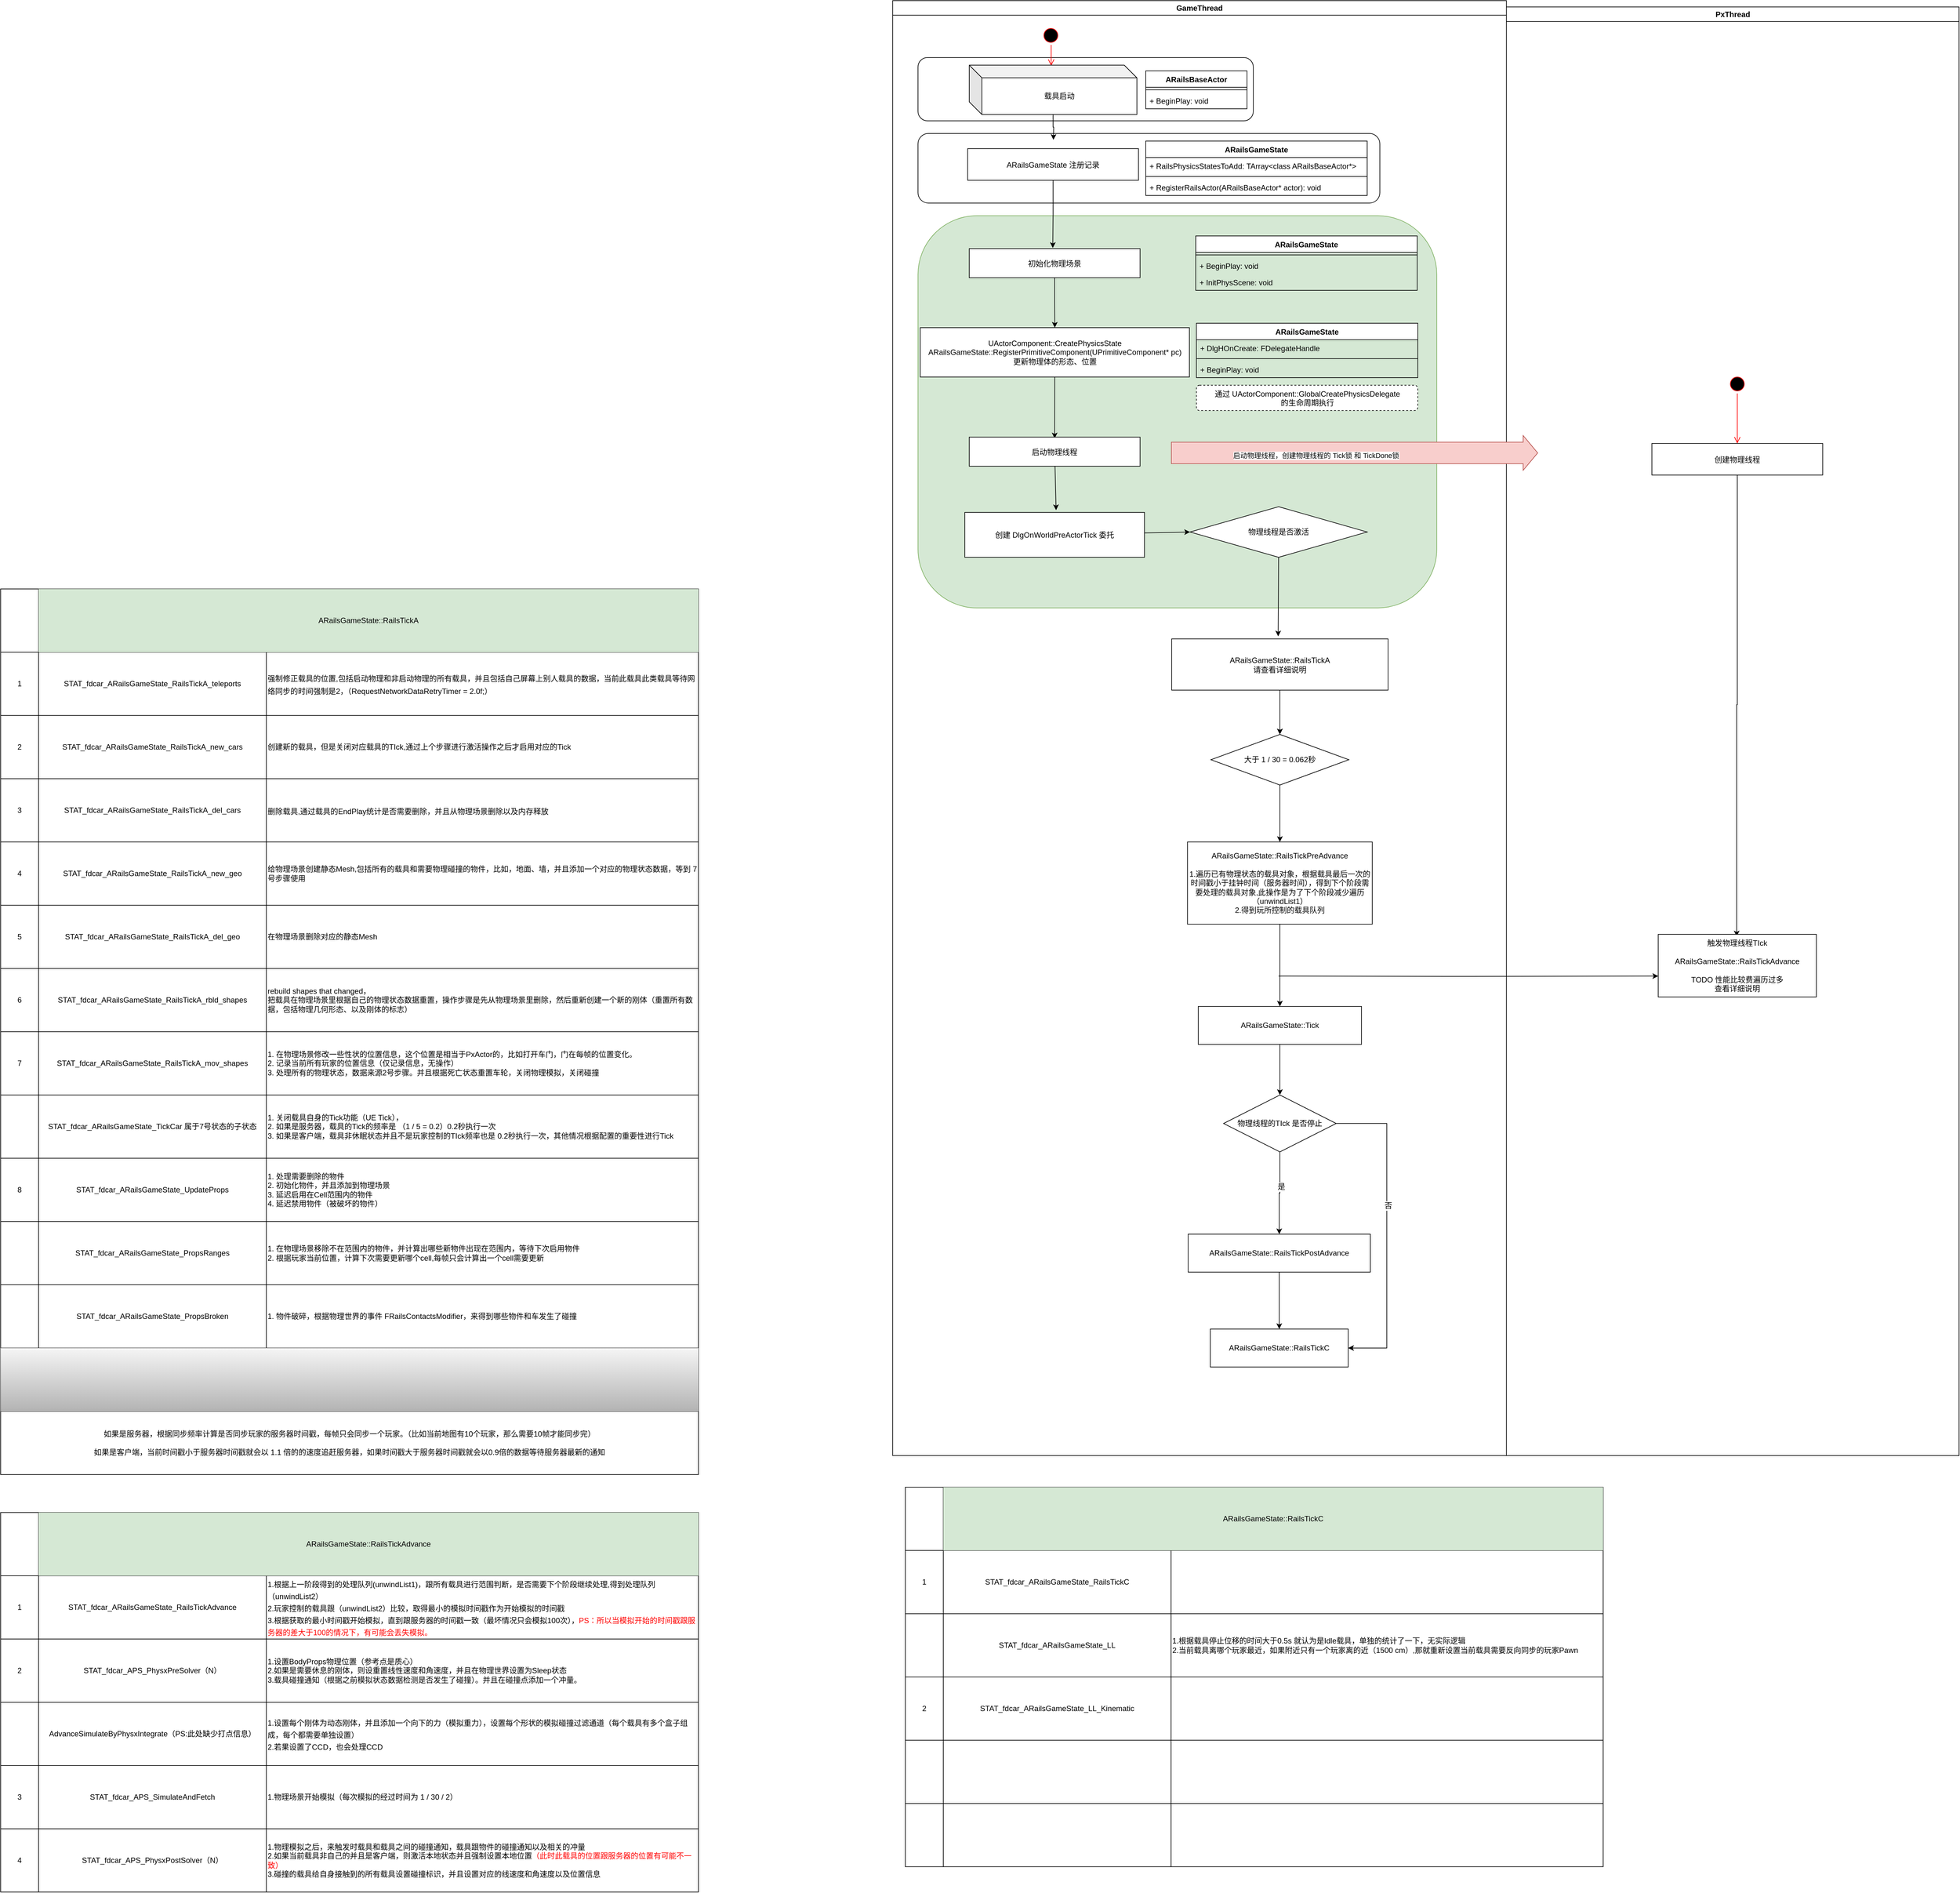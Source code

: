 <mxfile version="20.8.14" type="github">
  <diagram name="Page-1" id="e7e014a7-5840-1c2e-5031-d8a46d1fe8dd">
    <mxGraphModel dx="3163" dy="796" grid="1" gridSize="10" guides="1" tooltips="1" connect="1" arrows="1" fold="1" page="1" pageScale="1" pageWidth="1654" pageHeight="1169" background="none" math="0" shadow="0">
      <root>
        <mxCell id="0" />
        <mxCell id="1" parent="0" />
        <mxCell id="3" value="PxThread" style="swimlane;whiteSpace=wrap" parent="1" vertex="1">
          <mxGeometry x="780" y="110" width="715.5" height="2290" as="geometry" />
        </mxCell>
        <mxCell id="13" value="" style="ellipse;shape=startState;fillColor=#000000;strokeColor=#ff0000;" parent="3" vertex="1">
          <mxGeometry x="350" y="581" width="30" height="30" as="geometry" />
        </mxCell>
        <mxCell id="14" value="" style="edgeStyle=elbowEdgeStyle;elbow=horizontal;verticalAlign=bottom;endArrow=open;endSize=8;strokeColor=#FF0000;endFill=1;rounded=0;entryX=0.5;entryY=0;entryDx=0;entryDy=0;" parent="3" source="13" target="FNyUqGdwHOKe_9VwY6Nw-47" edge="1">
          <mxGeometry x="330" y="561" as="geometry">
            <mxPoint x="365" y="676" as="targetPoint" />
          </mxGeometry>
        </mxCell>
        <mxCell id="FNyUqGdwHOKe_9VwY6Nw-55" value="" style="edgeStyle=orthogonalEdgeStyle;rounded=0;orthogonalLoop=1;jettySize=auto;html=1;entryX=0.496;entryY=0.033;entryDx=0;entryDy=0;entryPerimeter=0;" parent="3" source="FNyUqGdwHOKe_9VwY6Nw-47" target="FNyUqGdwHOKe_9VwY6Nw-52" edge="1">
          <mxGeometry relative="1" as="geometry">
            <mxPoint x="365" y="820" as="targetPoint" />
          </mxGeometry>
        </mxCell>
        <mxCell id="FNyUqGdwHOKe_9VwY6Nw-47" value="创建物理线程" style="" parent="3" vertex="1">
          <mxGeometry x="230" y="690" width="270" height="50" as="geometry" />
        </mxCell>
        <mxCell id="FNyUqGdwHOKe_9VwY6Nw-52" value="触发物理线程TIck&lt;br&gt;&lt;br&gt;ARailsGameState::RailsTickAdvance&lt;br style=&quot;border-color: var(--border-color);&quot;&gt;&lt;br style=&quot;border-color: var(--border-color);&quot;&gt;TODO 性能比较费遍历过多&lt;br style=&quot;border-color: var(--border-color);&quot;&gt;查看详细说明" style="whiteSpace=wrap;html=1;fillColor=rgb(255, 255, 255);strokeColor=rgb(0, 0, 0);fontColor=#000000;labelBackgroundColor=none;labelBorderColor=none;" parent="3" vertex="1">
          <mxGeometry x="240" y="1466" width="250" height="99" as="geometry" />
        </mxCell>
        <mxCell id="2" value="GameThread" style="swimlane;whiteSpace=wrap" parent="3" vertex="1">
          <mxGeometry x="-970" y="-10" width="970" height="2300" as="geometry" />
        </mxCell>
        <mxCell id="wbHjeguqodvjs2tDxC9u-78" value="" style="rounded=1;whiteSpace=wrap;html=1;direction=east;labelBackgroundColor=none;labelBorderColor=none;fillColor=#d5e8d4;strokeColor=#82b366;" parent="2" vertex="1">
          <mxGeometry x="40" y="340" width="820" height="620" as="geometry" />
        </mxCell>
        <mxCell id="wbHjeguqodvjs2tDxC9u-75" value="" style="rounded=1;whiteSpace=wrap;html=1;fontColor=#000000;" parent="2" vertex="1">
          <mxGeometry x="40" y="210" width="730" height="110" as="geometry" />
        </mxCell>
        <mxCell id="wbHjeguqodvjs2tDxC9u-59" value="" style="rounded=1;whiteSpace=wrap;html=1;fontColor=#000000;" parent="2" vertex="1">
          <mxGeometry x="40" y="90" width="530" height="100" as="geometry" />
        </mxCell>
        <mxCell id="5" value="" style="ellipse;shape=startState;fillColor=#000000;strokeColor=#ff0000;" parent="2" vertex="1">
          <mxGeometry x="235" y="40" width="30" height="30" as="geometry" />
        </mxCell>
        <mxCell id="6" value="" style="edgeStyle=elbowEdgeStyle;elbow=horizontal;verticalAlign=bottom;endArrow=open;endSize=8;strokeColor=#FF0000;endFill=1;rounded=0;entryX=0.488;entryY=0.013;entryDx=0;entryDy=0;entryPerimeter=0;" parent="2" source="5" target="wbHjeguqodvjs2tDxC9u-44" edge="1">
          <mxGeometry x="171" y="40" as="geometry">
            <mxPoint x="186.5" y="110" as="targetPoint" />
          </mxGeometry>
        </mxCell>
        <mxCell id="wbHjeguqodvjs2tDxC9u-52" value="" style="edgeStyle=orthogonalEdgeStyle;rounded=0;orthogonalLoop=1;jettySize=auto;html=1;fontColor=#000000;entryX=0.489;entryY=-0.022;entryDx=0;entryDy=0;entryPerimeter=0;verticalAlign=bottom;" parent="2" source="8" target="10" edge="1">
          <mxGeometry relative="1" as="geometry" />
        </mxCell>
        <mxCell id="8" value="ARailsGameState 注册记录" style="" parent="2" vertex="1">
          <mxGeometry x="118.5" y="234" width="270" height="50" as="geometry" />
        </mxCell>
        <mxCell id="wbHjeguqodvjs2tDxC9u-53" value="" style="edgeStyle=orthogonalEdgeStyle;rounded=0;orthogonalLoop=1;jettySize=auto;html=1;fontColor=#000000;" parent="2" source="10" target="wbHjeguqodvjs2tDxC9u-45" edge="1">
          <mxGeometry relative="1" as="geometry" />
        </mxCell>
        <mxCell id="10" value="初始化物理场景" style="" parent="2" vertex="1">
          <mxGeometry x="121" y="392" width="270" height="46" as="geometry" />
        </mxCell>
        <mxCell id="wbHjeguqodvjs2tDxC9u-50" style="edgeStyle=orthogonalEdgeStyle;rounded=0;orthogonalLoop=1;jettySize=auto;html=1;fontColor=#000000;verticalAlign=bottom;" parent="2" source="wbHjeguqodvjs2tDxC9u-44" edge="1">
          <mxGeometry relative="1" as="geometry">
            <mxPoint x="254" y="220" as="targetPoint" />
          </mxGeometry>
        </mxCell>
        <mxCell id="wbHjeguqodvjs2tDxC9u-44" value="载具启动" style="shape=cube;whiteSpace=wrap;html=1;boundedLbl=1;backgroundOutline=1;darkOpacity=0.05;darkOpacity2=0.1;" parent="2" vertex="1">
          <mxGeometry x="121" y="102" width="265" height="78" as="geometry" />
        </mxCell>
        <mxCell id="wbHjeguqodvjs2tDxC9u-107" value="" style="edgeStyle=none;rounded=0;orthogonalLoop=1;jettySize=auto;html=1;fontColor=#000000;entryX=0.5;entryY=0.043;entryDx=0;entryDy=0;entryPerimeter=0;" parent="2" source="wbHjeguqodvjs2tDxC9u-45" target="wbHjeguqodvjs2tDxC9u-106" edge="1">
          <mxGeometry relative="1" as="geometry" />
        </mxCell>
        <mxCell id="wbHjeguqodvjs2tDxC9u-45" value="UActorComponent::CreatePhysicsState&lt;br&gt;ARailsGameState::RegisterPrimitiveComponent(UPrimitiveComponent* pc)&lt;br&gt;更新物理体的形态、位置" style="html=1;fontColor=#000000;" parent="2" vertex="1">
          <mxGeometry x="43.5" y="517" width="425.5" height="78" as="geometry" />
        </mxCell>
        <mxCell id="wbHjeguqodvjs2tDxC9u-54" value="ARailsBaseActor" style="swimlane;fontStyle=1;align=center;verticalAlign=top;childLayout=stackLayout;horizontal=1;startSize=26;horizontalStack=0;resizeParent=1;resizeParentMax=0;resizeLast=0;collapsible=1;marginBottom=0;fontColor=#000000;" parent="2" vertex="1">
          <mxGeometry x="400" y="111" width="160" height="60" as="geometry" />
        </mxCell>
        <mxCell id="wbHjeguqodvjs2tDxC9u-56" value="" style="line;strokeWidth=1;fillColor=none;align=left;verticalAlign=middle;spacingTop=-1;spacingLeft=3;spacingRight=3;rotatable=0;labelPosition=right;points=[];portConstraint=eastwest;strokeColor=inherit;fontColor=#000000;" parent="wbHjeguqodvjs2tDxC9u-54" vertex="1">
          <mxGeometry y="26" width="160" height="8" as="geometry" />
        </mxCell>
        <mxCell id="wbHjeguqodvjs2tDxC9u-57" value="+ BeginPlay: void" style="text;strokeColor=none;fillColor=none;align=left;verticalAlign=top;spacingLeft=4;spacingRight=4;overflow=hidden;rotatable=0;points=[[0,0.5],[1,0.5]];portConstraint=eastwest;fontColor=#000000;" parent="wbHjeguqodvjs2tDxC9u-54" vertex="1">
          <mxGeometry y="34" width="160" height="26" as="geometry" />
        </mxCell>
        <mxCell id="wbHjeguqodvjs2tDxC9u-60" value="ARailsGameState" style="swimlane;fontStyle=1;align=center;verticalAlign=top;childLayout=stackLayout;horizontal=1;startSize=26;horizontalStack=0;resizeParent=1;resizeParentMax=0;resizeLast=0;collapsible=1;marginBottom=0;fontColor=#000000;" parent="2" vertex="1">
          <mxGeometry x="400" y="222" width="350" height="86" as="geometry" />
        </mxCell>
        <mxCell id="wbHjeguqodvjs2tDxC9u-61" value="+ RailsPhysicsStatesToAdd: TArray&lt;class ARailsBaseActor*&gt; " style="text;strokeColor=none;fillColor=none;align=left;verticalAlign=top;spacingLeft=4;spacingRight=4;overflow=hidden;rotatable=0;points=[[0,0.5],[1,0.5]];portConstraint=eastwest;fontColor=#000000;" parent="wbHjeguqodvjs2tDxC9u-60" vertex="1">
          <mxGeometry y="26" width="350" height="26" as="geometry" />
        </mxCell>
        <mxCell id="wbHjeguqodvjs2tDxC9u-62" value="" style="line;strokeWidth=1;fillColor=none;align=left;verticalAlign=middle;spacingTop=-1;spacingLeft=3;spacingRight=3;rotatable=0;labelPosition=right;points=[];portConstraint=eastwest;strokeColor=inherit;fontColor=#000000;" parent="wbHjeguqodvjs2tDxC9u-60" vertex="1">
          <mxGeometry y="52" width="350" height="8" as="geometry" />
        </mxCell>
        <mxCell id="wbHjeguqodvjs2tDxC9u-63" value="+ RegisterRailsActor(ARailsBaseActor* actor): void" style="text;strokeColor=none;fillColor=none;align=left;verticalAlign=top;spacingLeft=4;spacingRight=4;overflow=hidden;rotatable=0;points=[[0,0.5],[1,0.5]];portConstraint=eastwest;fontColor=#000000;" parent="wbHjeguqodvjs2tDxC9u-60" vertex="1">
          <mxGeometry y="60" width="350" height="26" as="geometry" />
        </mxCell>
        <mxCell id="wbHjeguqodvjs2tDxC9u-79" value="ARailsGameState" style="swimlane;fontStyle=1;align=center;verticalAlign=top;childLayout=stackLayout;horizontal=1;startSize=26;horizontalStack=0;resizeParent=1;resizeParentMax=0;resizeLast=0;collapsible=1;marginBottom=0;fontColor=#000000;" parent="2" vertex="1">
          <mxGeometry x="479" y="372" width="350" height="86" as="geometry" />
        </mxCell>
        <mxCell id="wbHjeguqodvjs2tDxC9u-81" value="" style="line;strokeWidth=1;fillColor=none;align=left;verticalAlign=middle;spacingTop=-1;spacingLeft=3;spacingRight=3;rotatable=0;labelPosition=right;points=[];portConstraint=eastwest;strokeColor=inherit;fontColor=#000000;" parent="wbHjeguqodvjs2tDxC9u-79" vertex="1">
          <mxGeometry y="26" width="350" height="8" as="geometry" />
        </mxCell>
        <mxCell id="wbHjeguqodvjs2tDxC9u-82" value="+ BeginPlay: void" style="text;strokeColor=none;fillColor=none;align=left;verticalAlign=top;spacingLeft=4;spacingRight=4;overflow=hidden;rotatable=0;points=[[0,0.5],[1,0.5]];portConstraint=eastwest;fontColor=#000000;" parent="wbHjeguqodvjs2tDxC9u-79" vertex="1">
          <mxGeometry y="34" width="350" height="26" as="geometry" />
        </mxCell>
        <mxCell id="wbHjeguqodvjs2tDxC9u-83" value="+ InitPhysScene: void" style="text;strokeColor=none;fillColor=none;align=left;verticalAlign=top;spacingLeft=4;spacingRight=4;overflow=hidden;rotatable=0;points=[[0,0.5],[1,0.5]];portConstraint=eastwest;fontColor=#000000;" parent="wbHjeguqodvjs2tDxC9u-79" vertex="1">
          <mxGeometry y="60" width="350" height="26" as="geometry" />
        </mxCell>
        <mxCell id="wbHjeguqodvjs2tDxC9u-92" value="ARailsGameState" style="swimlane;fontStyle=1;align=center;verticalAlign=top;childLayout=stackLayout;horizontal=1;startSize=26;horizontalStack=0;resizeParent=1;resizeParentMax=0;resizeLast=0;collapsible=1;marginBottom=0;fontColor=#000000;" parent="2" vertex="1">
          <mxGeometry x="480" y="510" width="350" height="86" as="geometry" />
        </mxCell>
        <mxCell id="wbHjeguqodvjs2tDxC9u-93" value="+ DlgHOnCreate: FDelegateHandle" style="text;strokeColor=none;fillColor=none;align=left;verticalAlign=top;spacingLeft=4;spacingRight=4;overflow=hidden;rotatable=0;points=[[0,0.5],[1,0.5]];portConstraint=eastwest;fontColor=#000000;" parent="wbHjeguqodvjs2tDxC9u-92" vertex="1">
          <mxGeometry y="26" width="350" height="26" as="geometry" />
        </mxCell>
        <mxCell id="wbHjeguqodvjs2tDxC9u-94" value="" style="line;strokeWidth=1;fillColor=none;align=left;verticalAlign=middle;spacingTop=-1;spacingLeft=3;spacingRight=3;rotatable=0;labelPosition=right;points=[];portConstraint=eastwest;strokeColor=inherit;fontColor=#000000;" parent="wbHjeguqodvjs2tDxC9u-92" vertex="1">
          <mxGeometry y="52" width="350" height="8" as="geometry" />
        </mxCell>
        <mxCell id="wbHjeguqodvjs2tDxC9u-95" value="+ BeginPlay: void" style="text;strokeColor=none;fillColor=none;align=left;verticalAlign=top;spacingLeft=4;spacingRight=4;overflow=hidden;rotatable=0;points=[[0,0.5],[1,0.5]];portConstraint=eastwest;fontColor=#000000;" parent="wbHjeguqodvjs2tDxC9u-92" vertex="1">
          <mxGeometry y="60" width="350" height="26" as="geometry" />
        </mxCell>
        <mxCell id="wbHjeguqodvjs2tDxC9u-96" value="通过&amp;nbsp;UActorComponent::GlobalCreatePhysicsDelegate&lt;br&gt;的生命周期执行" style="html=1;align=center;verticalAlign=top;rounded=1;absoluteArcSize=1;arcSize=10;dashed=1;fontColor=#000000;" parent="2" vertex="1">
          <mxGeometry x="480" y="608" width="350" height="40" as="geometry" />
        </mxCell>
        <mxCell id="wbHjeguqodvjs2tDxC9u-118" value="" style="edgeStyle=none;rounded=0;orthogonalLoop=1;jettySize=auto;html=1;fontColor=#000000;entryX=0.508;entryY=-0.05;entryDx=0;entryDy=0;entryPerimeter=0;" parent="2" source="wbHjeguqodvjs2tDxC9u-106" target="wbHjeguqodvjs2tDxC9u-117" edge="1">
          <mxGeometry relative="1" as="geometry" />
        </mxCell>
        <mxCell id="wbHjeguqodvjs2tDxC9u-106" value="启动物理线程" style="" parent="2" vertex="1">
          <mxGeometry x="121" y="690" width="270" height="46" as="geometry" />
        </mxCell>
        <mxCell id="wbHjeguqodvjs2tDxC9u-120" value="" style="edgeStyle=none;rounded=0;orthogonalLoop=1;jettySize=auto;html=1;fontColor=#000000;entryX=0;entryY=0.5;entryDx=0;entryDy=0;" parent="2" source="wbHjeguqodvjs2tDxC9u-117" target="wbHjeguqodvjs2tDxC9u-119" edge="1">
          <mxGeometry relative="1" as="geometry">
            <mxPoint x="478" y="844.5" as="targetPoint" />
          </mxGeometry>
        </mxCell>
        <mxCell id="wbHjeguqodvjs2tDxC9u-114" value="" style="shape=flexArrow;endArrow=classic;html=1;rounded=0;fontColor=#000000;width=34;endSize=7.33;fillColor=#f8cecc;strokeColor=#b85450;" parent="2" edge="1">
          <mxGeometry width="50" height="50" relative="1" as="geometry">
            <mxPoint x="440" y="715" as="sourcePoint" />
            <mxPoint x="1020" y="715" as="targetPoint" />
          </mxGeometry>
        </mxCell>
        <mxCell id="wbHjeguqodvjs2tDxC9u-115" value="启动物理线程，创建物理线程的 Tick锁 和 TickDone锁" style="edgeLabel;html=1;align=center;verticalAlign=middle;resizable=0;points=[];fontColor=#000000;" parent="wbHjeguqodvjs2tDxC9u-114" vertex="1" connectable="0">
          <mxGeometry x="-0.21" y="-4" relative="1" as="geometry">
            <mxPoint as="offset" />
          </mxGeometry>
        </mxCell>
        <mxCell id="wbHjeguqodvjs2tDxC9u-117" value="创建 DlgOnWorldPreActorTick 委托" style="whiteSpace=wrap;html=1;fillColor=rgb(255, 255, 255);" parent="2" vertex="1">
          <mxGeometry x="114" y="809" width="284" height="71" as="geometry" />
        </mxCell>
        <mxCell id="wbHjeguqodvjs2tDxC9u-121" value="" style="edgeStyle=none;rounded=0;orthogonalLoop=1;jettySize=auto;html=1;fontColor=#000000;entryX=0.492;entryY=-0.05;entryDx=0;entryDy=0;entryPerimeter=0;exitX=0.5;exitY=1;exitDx=0;exitDy=0;" parent="2" source="wbHjeguqodvjs2tDxC9u-119" target="wbHjeguqodvjs2tDxC9u-122" edge="1">
          <mxGeometry relative="1" as="geometry">
            <mxPoint x="610" y="960" as="targetPoint" />
          </mxGeometry>
        </mxCell>
        <mxCell id="wbHjeguqodvjs2tDxC9u-119" value="物理线程是否激活" style="rhombus;whiteSpace=wrap;html=1;labelBackgroundColor=none;labelBorderColor=none;fontColor=#000000;" parent="2" vertex="1">
          <mxGeometry x="470" y="800" width="280" height="80" as="geometry" />
        </mxCell>
        <mxCell id="FNyUqGdwHOKe_9VwY6Nw-49" value="" style="edgeStyle=orthogonalEdgeStyle;rounded=0;orthogonalLoop=1;jettySize=auto;html=1;" parent="2" source="wbHjeguqodvjs2tDxC9u-122" target="FNyUqGdwHOKe_9VwY6Nw-48" edge="1">
          <mxGeometry relative="1" as="geometry" />
        </mxCell>
        <mxCell id="FNyUqGdwHOKe_9VwY6Nw-60" value="" style="edgeStyle=orthogonalEdgeStyle;rounded=0;orthogonalLoop=1;jettySize=auto;html=1;" parent="2" source="wbHjeguqodvjs2tDxC9u-122" target="FNyUqGdwHOKe_9VwY6Nw-48" edge="1">
          <mxGeometry relative="1" as="geometry" />
        </mxCell>
        <mxCell id="wbHjeguqodvjs2tDxC9u-122" value="ARailsGameState::RailsTickA&lt;br&gt;请查看详细说明" style="whiteSpace=wrap;html=1;fillColor=rgb(255, 255, 255);fontColor=#000000;labelBackgroundColor=none;labelBorderColor=none;align=center;" parent="2" vertex="1">
          <mxGeometry x="441" y="1009" width="342" height="81" as="geometry" />
        </mxCell>
        <mxCell id="9S8jufjxf9AL1k6iHCJB-15" value="" style="edgeStyle=orthogonalEdgeStyle;rounded=0;orthogonalLoop=1;jettySize=auto;html=1;" parent="2" source="FNyUqGdwHOKe_9VwY6Nw-48" target="9S8jufjxf9AL1k6iHCJB-14" edge="1">
          <mxGeometry relative="1" as="geometry" />
        </mxCell>
        <mxCell id="FNyUqGdwHOKe_9VwY6Nw-48" value="大于 1 / 30 = 0.062秒" style="rhombus;whiteSpace=wrap;html=1;fillColor=rgb(255, 255, 255);strokeColor=rgb(0, 0, 0);fontColor=#000000;labelBackgroundColor=none;labelBorderColor=none;" parent="2" vertex="1">
          <mxGeometry x="503" y="1160" width="218" height="80" as="geometry" />
        </mxCell>
        <mxCell id="9S8jufjxf9AL1k6iHCJB-418" value="" style="edgeStyle=orthogonalEdgeStyle;rounded=0;orthogonalLoop=1;jettySize=auto;html=1;" parent="2" source="9S8jufjxf9AL1k6iHCJB-14" target="9S8jufjxf9AL1k6iHCJB-417" edge="1">
          <mxGeometry relative="1" as="geometry" />
        </mxCell>
        <mxCell id="9S8jufjxf9AL1k6iHCJB-14" value="ARailsGameState::RailsTickPreAdvance&lt;br&gt;&lt;br&gt;1.遍历已有物理状态的载具对象，根据载具最后一次的时间戳小于挂钟时间（服务器时间），得到下个阶段需要处理的载具对象,此操作是为了下个阶段减少遍历（unwindList1）&lt;br&gt;2.得到玩所控制的载具队列" style="whiteSpace=wrap;html=1;fillColor=rgb(255, 255, 255);strokeColor=rgb(0, 0, 0);fontColor=#000000;labelBackgroundColor=none;labelBorderColor=none;" parent="2" vertex="1">
          <mxGeometry x="466" y="1330" width="292" height="130" as="geometry" />
        </mxCell>
        <mxCell id="9S8jufjxf9AL1k6iHCJB-426" value="" style="edgeStyle=orthogonalEdgeStyle;rounded=0;orthogonalLoop=1;jettySize=auto;html=1;fontSize=12;fontColor=#000000;" parent="2" source="9S8jufjxf9AL1k6iHCJB-417" target="9S8jufjxf9AL1k6iHCJB-425" edge="1">
          <mxGeometry relative="1" as="geometry" />
        </mxCell>
        <mxCell id="9S8jufjxf9AL1k6iHCJB-417" value="ARailsGameState::Tick" style="whiteSpace=wrap;html=1;fillColor=rgb(255, 255, 255);strokeColor=rgb(0, 0, 0);fontColor=#000000;labelBackgroundColor=none;labelBorderColor=none;" parent="2" vertex="1">
          <mxGeometry x="483" y="1590" width="258" height="60" as="geometry" />
        </mxCell>
        <mxCell id="9S8jufjxf9AL1k6iHCJB-424" value="" style="edgeStyle=orthogonalEdgeStyle;rounded=0;orthogonalLoop=1;jettySize=auto;html=1;fontSize=12;fontColor=#000000;" parent="2" source="9S8jufjxf9AL1k6iHCJB-420" target="9S8jufjxf9AL1k6iHCJB-423" edge="1">
          <mxGeometry relative="1" as="geometry" />
        </mxCell>
        <mxCell id="9S8jufjxf9AL1k6iHCJB-420" value="ARailsGameState::RailsTickPostAdvance" style="whiteSpace=wrap;html=1;fillColor=rgb(255, 255, 255);strokeColor=rgb(0, 0, 0);fontColor=#000000;labelBackgroundColor=none;labelBorderColor=none;" parent="2" vertex="1">
          <mxGeometry x="467" y="1950" width="288" height="60" as="geometry" />
        </mxCell>
        <mxCell id="9S8jufjxf9AL1k6iHCJB-423" value="ARailsGameState::RailsTickC" style="whiteSpace=wrap;html=1;fillColor=rgb(255, 255, 255);strokeColor=rgb(0, 0, 0);fontColor=#000000;labelBackgroundColor=none;labelBorderColor=none;" parent="2" vertex="1">
          <mxGeometry x="502" y="2100" width="218" height="60" as="geometry" />
        </mxCell>
        <mxCell id="9S8jufjxf9AL1k6iHCJB-427" value="" style="edgeStyle=orthogonalEdgeStyle;rounded=0;orthogonalLoop=1;jettySize=auto;html=1;fontSize=12;fontColor=#000000;entryX=0.5;entryY=0;entryDx=0;entryDy=0;" parent="2" source="9S8jufjxf9AL1k6iHCJB-425" target="9S8jufjxf9AL1k6iHCJB-420" edge="1">
          <mxGeometry relative="1" as="geometry">
            <mxPoint x="612" y="1900" as="targetPoint" />
          </mxGeometry>
        </mxCell>
        <mxCell id="9S8jufjxf9AL1k6iHCJB-429" value="是" style="edgeLabel;html=1;align=center;verticalAlign=middle;resizable=0;points=[];fontSize=12;fontColor=#000000;" parent="9S8jufjxf9AL1k6iHCJB-427" vertex="1" connectable="0">
          <mxGeometry x="-0.162" y="2" relative="1" as="geometry">
            <mxPoint as="offset" />
          </mxGeometry>
        </mxCell>
        <mxCell id="9S8jufjxf9AL1k6iHCJB-428" value="" style="edgeStyle=orthogonalEdgeStyle;rounded=0;orthogonalLoop=1;jettySize=auto;html=1;fontSize=12;fontColor=#000000;entryX=1;entryY=0.5;entryDx=0;entryDy=0;" parent="2" source="9S8jufjxf9AL1k6iHCJB-425" target="9S8jufjxf9AL1k6iHCJB-423" edge="1">
          <mxGeometry relative="1" as="geometry">
            <mxPoint x="860" y="1775" as="targetPoint" />
            <Array as="points">
              <mxPoint x="781" y="1775" />
              <mxPoint x="781" y="2130" />
            </Array>
          </mxGeometry>
        </mxCell>
        <mxCell id="9S8jufjxf9AL1k6iHCJB-430" value="否" style="edgeLabel;html=1;align=center;verticalAlign=middle;resizable=0;points=[];fontSize=12;fontColor=#000000;" parent="9S8jufjxf9AL1k6iHCJB-428" vertex="1" connectable="0">
          <mxGeometry x="-0.156" y="2" relative="1" as="geometry">
            <mxPoint as="offset" />
          </mxGeometry>
        </mxCell>
        <mxCell id="9S8jufjxf9AL1k6iHCJB-425" value="物理线程的TIck 是否停止" style="rhombus;whiteSpace=wrap;html=1;fillColor=rgb(255, 255, 255);strokeColor=rgb(0, 0, 0);fontColor=#000000;labelBackgroundColor=none;labelBorderColor=none;" parent="2" vertex="1">
          <mxGeometry x="523" y="1730" width="178" height="90" as="geometry" />
        </mxCell>
        <mxCell id="FNyUqGdwHOKe_9VwY6Nw-66" style="edgeStyle=orthogonalEdgeStyle;rounded=0;orthogonalLoop=1;jettySize=auto;html=1;entryX=0;entryY=0.667;entryDx=0;entryDy=0;entryPerimeter=0;" parent="3" target="FNyUqGdwHOKe_9VwY6Nw-52" edge="1">
          <mxGeometry relative="1" as="geometry">
            <mxPoint x="-360" y="1532" as="sourcePoint" />
          </mxGeometry>
        </mxCell>
        <mxCell id="x4Ofn-lIwSmjH5Ii23ha-21" value="" style="shape=table;startSize=0;container=1;collapsible=0;childLayout=tableLayout;fontSize=16;" parent="1" vertex="1">
          <mxGeometry x="-1600" y="1030" width="1103" height="1400" as="geometry" />
        </mxCell>
        <mxCell id="9S8jufjxf9AL1k6iHCJB-129" style="shape=tableRow;horizontal=0;startSize=0;swimlaneHead=0;swimlaneBody=0;strokeColor=inherit;top=0;left=0;bottom=0;right=0;collapsible=0;dropTarget=0;fillColor=none;points=[[0,0.5],[1,0.5]];portConstraint=eastwest;fontSize=16;" parent="x4Ofn-lIwSmjH5Ii23ha-21" vertex="1">
          <mxGeometry width="1103" height="100" as="geometry" />
        </mxCell>
        <mxCell id="9S8jufjxf9AL1k6iHCJB-130" style="shape=partialRectangle;html=1;whiteSpace=wrap;connectable=0;strokeColor=inherit;overflow=hidden;fillColor=none;top=0;left=0;bottom=0;right=0;pointerEvents=1;fontSize=12;" parent="9S8jufjxf9AL1k6iHCJB-129" vertex="1">
          <mxGeometry width="60" height="100" as="geometry">
            <mxRectangle width="60" height="100" as="alternateBounds" />
          </mxGeometry>
        </mxCell>
        <mxCell id="9S8jufjxf9AL1k6iHCJB-131" value="ARailsGameState::RailsTickA" style="shape=partialRectangle;html=1;whiteSpace=wrap;connectable=0;strokeColor=#82b366;overflow=hidden;fillColor=#d5e8d4;top=0;left=0;bottom=0;right=0;pointerEvents=1;fontSize=12;rowspan=1;colspan=2;" parent="9S8jufjxf9AL1k6iHCJB-129" vertex="1">
          <mxGeometry x="60" width="1043" height="100" as="geometry">
            <mxRectangle width="360" height="100" as="alternateBounds" />
          </mxGeometry>
        </mxCell>
        <mxCell id="9S8jufjxf9AL1k6iHCJB-132" style="shape=partialRectangle;html=1;whiteSpace=wrap;connectable=0;strokeColor=inherit;overflow=hidden;fillColor=none;top=0;left=0;bottom=0;right=0;pointerEvents=1;fontSize=16;align=left;" parent="9S8jufjxf9AL1k6iHCJB-129" vertex="1" visible="0">
          <mxGeometry x="420" width="683" height="100" as="geometry">
            <mxRectangle width="683" height="100" as="alternateBounds" />
          </mxGeometry>
        </mxCell>
        <mxCell id="9S8jufjxf9AL1k6iHCJB-125" value="" style="shape=tableRow;horizontal=0;startSize=0;swimlaneHead=0;swimlaneBody=0;strokeColor=inherit;top=0;left=0;bottom=0;right=0;collapsible=0;dropTarget=0;fillColor=none;points=[[0,0.5],[1,0.5]];portConstraint=eastwest;fontSize=16;" parent="x4Ofn-lIwSmjH5Ii23ha-21" vertex="1">
          <mxGeometry y="100" width="1103" height="100" as="geometry" />
        </mxCell>
        <mxCell id="9S8jufjxf9AL1k6iHCJB-126" value="1" style="shape=partialRectangle;html=1;whiteSpace=wrap;connectable=0;strokeColor=inherit;overflow=hidden;fillColor=none;top=0;left=0;bottom=0;right=0;pointerEvents=1;fontSize=12;" parent="9S8jufjxf9AL1k6iHCJB-125" vertex="1">
          <mxGeometry width="60" height="100" as="geometry">
            <mxRectangle width="60" height="100" as="alternateBounds" />
          </mxGeometry>
        </mxCell>
        <mxCell id="9S8jufjxf9AL1k6iHCJB-127" value="STAT_fdcar_ARailsGameState_RailsTickA_teleports" style="shape=partialRectangle;html=1;whiteSpace=wrap;connectable=0;strokeColor=inherit;overflow=hidden;fillColor=none;top=0;left=0;bottom=0;right=0;pointerEvents=1;fontSize=12;" parent="9S8jufjxf9AL1k6iHCJB-125" vertex="1">
          <mxGeometry x="60" width="360" height="100" as="geometry">
            <mxRectangle width="360" height="100" as="alternateBounds" />
          </mxGeometry>
        </mxCell>
        <mxCell id="9S8jufjxf9AL1k6iHCJB-128" value="&lt;font style=&quot;font-size: 12px;&quot;&gt;强制修正载具的位置,包括启动物理和非启动物理的所有载具，并且包括自己屏幕上别人载具的数据，当前此载具此类载具等待网络同步的时间强制是2，（RequestNetworkDataRetryTimer = 2.0f;）&lt;/font&gt;" style="shape=partialRectangle;html=1;whiteSpace=wrap;connectable=0;strokeColor=inherit;overflow=hidden;fillColor=none;top=0;left=0;bottom=0;right=0;pointerEvents=1;fontSize=16;align=left;" parent="9S8jufjxf9AL1k6iHCJB-125" vertex="1">
          <mxGeometry x="420" width="683" height="100" as="geometry">
            <mxRectangle width="683" height="100" as="alternateBounds" />
          </mxGeometry>
        </mxCell>
        <mxCell id="9S8jufjxf9AL1k6iHCJB-121" value="" style="shape=tableRow;horizontal=0;startSize=0;swimlaneHead=0;swimlaneBody=0;strokeColor=inherit;top=0;left=0;bottom=0;right=0;collapsible=0;dropTarget=0;fillColor=none;points=[[0,0.5],[1,0.5]];portConstraint=eastwest;fontSize=12;" parent="x4Ofn-lIwSmjH5Ii23ha-21" vertex="1">
          <mxGeometry y="200" width="1103" height="100" as="geometry" />
        </mxCell>
        <mxCell id="9S8jufjxf9AL1k6iHCJB-122" value="2" style="shape=partialRectangle;html=1;whiteSpace=wrap;connectable=0;strokeColor=inherit;overflow=hidden;fillColor=none;top=0;left=0;bottom=0;right=0;pointerEvents=1;fontSize=12;" parent="9S8jufjxf9AL1k6iHCJB-121" vertex="1">
          <mxGeometry width="60" height="100" as="geometry">
            <mxRectangle width="60" height="100" as="alternateBounds" />
          </mxGeometry>
        </mxCell>
        <mxCell id="9S8jufjxf9AL1k6iHCJB-123" value="STAT_fdcar_ARailsGameState_RailsTickA_new_cars" style="shape=partialRectangle;html=1;whiteSpace=wrap;connectable=0;strokeColor=inherit;overflow=hidden;fillColor=none;top=0;left=0;bottom=0;right=0;pointerEvents=1;fontSize=12;" parent="9S8jufjxf9AL1k6iHCJB-121" vertex="1">
          <mxGeometry x="60" width="360" height="100" as="geometry">
            <mxRectangle width="360" height="100" as="alternateBounds" />
          </mxGeometry>
        </mxCell>
        <mxCell id="9S8jufjxf9AL1k6iHCJB-124" value="&lt;font style=&quot;font-size: 12px;&quot;&gt;创建新的载具，但是关闭对应载具的TIck,通过上个步骤进行激活操作之后才启用对应的Tick&lt;/font&gt;" style="shape=partialRectangle;html=1;whiteSpace=wrap;connectable=0;strokeColor=inherit;overflow=hidden;fillColor=none;top=0;left=0;bottom=0;right=0;pointerEvents=1;fontSize=12;align=left;" parent="9S8jufjxf9AL1k6iHCJB-121" vertex="1">
          <mxGeometry x="420" width="683" height="100" as="geometry">
            <mxRectangle width="683" height="100" as="alternateBounds" />
          </mxGeometry>
        </mxCell>
        <mxCell id="9S8jufjxf9AL1k6iHCJB-117" value="" style="shape=tableRow;horizontal=0;startSize=0;swimlaneHead=0;swimlaneBody=0;strokeColor=inherit;top=0;left=0;bottom=0;right=0;collapsible=0;dropTarget=0;fillColor=none;points=[[0,0.5],[1,0.5]];portConstraint=eastwest;fontSize=16;" parent="x4Ofn-lIwSmjH5Ii23ha-21" vertex="1">
          <mxGeometry y="300" width="1103" height="100" as="geometry" />
        </mxCell>
        <mxCell id="9S8jufjxf9AL1k6iHCJB-118" value="3" style="shape=partialRectangle;html=1;whiteSpace=wrap;connectable=0;strokeColor=inherit;overflow=hidden;fillColor=none;top=0;left=0;bottom=0;right=0;pointerEvents=1;fontSize=12;" parent="9S8jufjxf9AL1k6iHCJB-117" vertex="1">
          <mxGeometry width="60" height="100" as="geometry">
            <mxRectangle width="60" height="100" as="alternateBounds" />
          </mxGeometry>
        </mxCell>
        <mxCell id="9S8jufjxf9AL1k6iHCJB-119" value="STAT_fdcar_ARailsGameState_RailsTickA_del_cars" style="shape=partialRectangle;html=1;whiteSpace=wrap;connectable=0;strokeColor=inherit;overflow=hidden;fillColor=none;top=0;left=0;bottom=0;right=0;pointerEvents=1;fontSize=12;" parent="9S8jufjxf9AL1k6iHCJB-117" vertex="1">
          <mxGeometry x="60" width="360" height="100" as="geometry">
            <mxRectangle width="360" height="100" as="alternateBounds" />
          </mxGeometry>
        </mxCell>
        <mxCell id="9S8jufjxf9AL1k6iHCJB-120" value="&lt;font style=&quot;font-size: 12px;&quot;&gt;删除载具,通过载具的EndPlay统计是否需要删除，并且从物理场景删除以及内存释放&lt;/font&gt;" style="shape=partialRectangle;html=1;whiteSpace=wrap;connectable=0;strokeColor=inherit;overflow=hidden;fillColor=none;top=0;left=0;bottom=0;right=0;pointerEvents=1;fontSize=16;align=left;" parent="9S8jufjxf9AL1k6iHCJB-117" vertex="1">
          <mxGeometry x="420" width="683" height="100" as="geometry">
            <mxRectangle width="683" height="100" as="alternateBounds" />
          </mxGeometry>
        </mxCell>
        <mxCell id="9S8jufjxf9AL1k6iHCJB-113" style="shape=tableRow;horizontal=0;startSize=0;swimlaneHead=0;swimlaneBody=0;strokeColor=inherit;top=0;left=0;bottom=0;right=0;collapsible=0;dropTarget=0;fillColor=none;points=[[0,0.5],[1,0.5]];portConstraint=eastwest;fontSize=16;" parent="x4Ofn-lIwSmjH5Ii23ha-21" vertex="1">
          <mxGeometry y="400" width="1103" height="100" as="geometry" />
        </mxCell>
        <mxCell id="9S8jufjxf9AL1k6iHCJB-114" value="4" style="shape=partialRectangle;html=1;whiteSpace=wrap;connectable=0;strokeColor=inherit;overflow=hidden;fillColor=none;top=0;left=0;bottom=0;right=0;pointerEvents=1;fontSize=12;" parent="9S8jufjxf9AL1k6iHCJB-113" vertex="1">
          <mxGeometry width="60" height="100" as="geometry">
            <mxRectangle width="60" height="100" as="alternateBounds" />
          </mxGeometry>
        </mxCell>
        <mxCell id="9S8jufjxf9AL1k6iHCJB-115" value="STAT_fdcar_ARailsGameState_RailsTickA_new_geo" style="shape=partialRectangle;html=1;whiteSpace=wrap;connectable=0;strokeColor=inherit;overflow=hidden;fillColor=none;top=0;left=0;bottom=0;right=0;pointerEvents=1;fontSize=12;" parent="9S8jufjxf9AL1k6iHCJB-113" vertex="1">
          <mxGeometry x="60" width="360" height="100" as="geometry">
            <mxRectangle width="360" height="100" as="alternateBounds" />
          </mxGeometry>
        </mxCell>
        <mxCell id="9S8jufjxf9AL1k6iHCJB-116" value="给物理场景创建静态Mesh,包括所有的载具和需要物理碰撞的物件，比如，地面、墙，并且添加一个对应的物理状态数据，等到 7号步骤使用" style="shape=partialRectangle;html=1;whiteSpace=wrap;connectable=0;strokeColor=inherit;overflow=hidden;fillColor=none;top=0;left=0;bottom=0;right=0;pointerEvents=1;fontSize=12;align=left;" parent="9S8jufjxf9AL1k6iHCJB-113" vertex="1">
          <mxGeometry x="420" width="683" height="100" as="geometry">
            <mxRectangle width="683" height="100" as="alternateBounds" />
          </mxGeometry>
        </mxCell>
        <mxCell id="9S8jufjxf9AL1k6iHCJB-109" style="shape=tableRow;horizontal=0;startSize=0;swimlaneHead=0;swimlaneBody=0;strokeColor=inherit;top=0;left=0;bottom=0;right=0;collapsible=0;dropTarget=0;fillColor=none;points=[[0,0.5],[1,0.5]];portConstraint=eastwest;fontSize=16;" parent="x4Ofn-lIwSmjH5Ii23ha-21" vertex="1">
          <mxGeometry y="500" width="1103" height="100" as="geometry" />
        </mxCell>
        <mxCell id="9S8jufjxf9AL1k6iHCJB-110" value="5" style="shape=partialRectangle;html=1;whiteSpace=wrap;connectable=0;strokeColor=inherit;overflow=hidden;fillColor=none;top=0;left=0;bottom=0;right=0;pointerEvents=1;fontSize=12;" parent="9S8jufjxf9AL1k6iHCJB-109" vertex="1">
          <mxGeometry width="60" height="100" as="geometry">
            <mxRectangle width="60" height="100" as="alternateBounds" />
          </mxGeometry>
        </mxCell>
        <mxCell id="9S8jufjxf9AL1k6iHCJB-111" value="STAT_fdcar_ARailsGameState_RailsTickA_del_geo" style="shape=partialRectangle;html=1;whiteSpace=wrap;connectable=0;strokeColor=inherit;overflow=hidden;fillColor=none;top=0;left=0;bottom=0;right=0;pointerEvents=1;fontSize=12;" parent="9S8jufjxf9AL1k6iHCJB-109" vertex="1">
          <mxGeometry x="60" width="360" height="100" as="geometry">
            <mxRectangle width="360" height="100" as="alternateBounds" />
          </mxGeometry>
        </mxCell>
        <mxCell id="9S8jufjxf9AL1k6iHCJB-112" value="在物理场景删除对应的静态Mesh" style="shape=partialRectangle;html=1;whiteSpace=wrap;connectable=0;strokeColor=inherit;overflow=hidden;fillColor=none;top=0;left=0;bottom=0;right=0;pointerEvents=1;fontSize=12;align=left;" parent="9S8jufjxf9AL1k6iHCJB-109" vertex="1">
          <mxGeometry x="420" width="683" height="100" as="geometry">
            <mxRectangle width="683" height="100" as="alternateBounds" />
          </mxGeometry>
        </mxCell>
        <mxCell id="9S8jufjxf9AL1k6iHCJB-105" style="shape=tableRow;horizontal=0;startSize=0;swimlaneHead=0;swimlaneBody=0;strokeColor=inherit;top=0;left=0;bottom=0;right=0;collapsible=0;dropTarget=0;fillColor=none;points=[[0,0.5],[1,0.5]];portConstraint=eastwest;fontSize=16;" parent="x4Ofn-lIwSmjH5Ii23ha-21" vertex="1">
          <mxGeometry y="600" width="1103" height="100" as="geometry" />
        </mxCell>
        <mxCell id="9S8jufjxf9AL1k6iHCJB-106" value="6" style="shape=partialRectangle;html=1;whiteSpace=wrap;connectable=0;strokeColor=inherit;overflow=hidden;fillColor=none;top=0;left=0;bottom=0;right=0;pointerEvents=1;fontSize=12;" parent="9S8jufjxf9AL1k6iHCJB-105" vertex="1">
          <mxGeometry width="60" height="100" as="geometry">
            <mxRectangle width="60" height="100" as="alternateBounds" />
          </mxGeometry>
        </mxCell>
        <mxCell id="9S8jufjxf9AL1k6iHCJB-107" value="STAT_fdcar_ARailsGameState_RailsTickA_rbld_shapes" style="shape=partialRectangle;html=1;whiteSpace=wrap;connectable=0;strokeColor=inherit;overflow=hidden;fillColor=none;top=0;left=0;bottom=0;right=0;pointerEvents=1;fontSize=12;" parent="9S8jufjxf9AL1k6iHCJB-105" vertex="1">
          <mxGeometry x="60" width="360" height="100" as="geometry">
            <mxRectangle width="360" height="100" as="alternateBounds" />
          </mxGeometry>
        </mxCell>
        <mxCell id="9S8jufjxf9AL1k6iHCJB-108" value="rebuild shapes that changed，&lt;br&gt;把载具在物理场景里根据自己的物理状态数据重置，操作步骤是先从物理场景里删除，然后重新创建一个新的刚体（重置所有数据，包括物理几何形态、以及刚体的标志）" style="shape=partialRectangle;html=1;whiteSpace=wrap;connectable=0;strokeColor=inherit;overflow=hidden;fillColor=none;top=0;left=0;bottom=0;right=0;pointerEvents=1;fontSize=12;align=left;" parent="9S8jufjxf9AL1k6iHCJB-105" vertex="1">
          <mxGeometry x="420" width="683" height="100" as="geometry">
            <mxRectangle width="683" height="100" as="alternateBounds" />
          </mxGeometry>
        </mxCell>
        <mxCell id="9S8jufjxf9AL1k6iHCJB-101" style="shape=tableRow;horizontal=0;startSize=0;swimlaneHead=0;swimlaneBody=0;strokeColor=inherit;top=0;left=0;bottom=0;right=0;collapsible=0;dropTarget=0;fillColor=none;points=[[0,0.5],[1,0.5]];portConstraint=eastwest;fontSize=16;" parent="x4Ofn-lIwSmjH5Ii23ha-21" vertex="1">
          <mxGeometry y="700" width="1103" height="100" as="geometry" />
        </mxCell>
        <mxCell id="9S8jufjxf9AL1k6iHCJB-102" value="7" style="shape=partialRectangle;html=1;whiteSpace=wrap;connectable=0;strokeColor=inherit;overflow=hidden;fillColor=none;top=0;left=0;bottom=0;right=0;pointerEvents=1;fontSize=12;" parent="9S8jufjxf9AL1k6iHCJB-101" vertex="1">
          <mxGeometry width="60" height="100" as="geometry">
            <mxRectangle width="60" height="100" as="alternateBounds" />
          </mxGeometry>
        </mxCell>
        <mxCell id="9S8jufjxf9AL1k6iHCJB-103" value="STAT_fdcar_ARailsGameState_RailsTickA_mov_shapes" style="shape=partialRectangle;html=1;whiteSpace=wrap;connectable=0;strokeColor=inherit;overflow=hidden;fillColor=none;top=0;left=0;bottom=0;right=0;pointerEvents=1;fontSize=12;" parent="9S8jufjxf9AL1k6iHCJB-101" vertex="1">
          <mxGeometry x="60" width="360" height="100" as="geometry">
            <mxRectangle width="360" height="100" as="alternateBounds" />
          </mxGeometry>
        </mxCell>
        <mxCell id="9S8jufjxf9AL1k6iHCJB-104" value="1. 在物理场景修改一些性状的位置信息，这个位置是相当于PxActor的，比如打开车门，门在每帧的位置变化。&lt;br&gt;2. 记录当前所有玩家的位置信息（仅记录信息，无操作）&lt;br&gt;3. 处理所有的物理状态，数据来源2号步骤。并且根据死亡状态重置车轮，关闭物理模拟，关闭碰撞" style="shape=partialRectangle;html=1;whiteSpace=wrap;connectable=0;strokeColor=inherit;overflow=hidden;fillColor=none;top=0;left=0;bottom=0;right=0;pointerEvents=1;fontSize=12;align=left;" parent="9S8jufjxf9AL1k6iHCJB-101" vertex="1">
          <mxGeometry x="420" width="683" height="100" as="geometry">
            <mxRectangle width="683" height="100" as="alternateBounds" />
          </mxGeometry>
        </mxCell>
        <mxCell id="9S8jufjxf9AL1k6iHCJB-97" style="shape=tableRow;horizontal=0;startSize=0;swimlaneHead=0;swimlaneBody=0;strokeColor=inherit;top=0;left=0;bottom=0;right=0;collapsible=0;dropTarget=0;fillColor=none;points=[[0,0.5],[1,0.5]];portConstraint=eastwest;fontSize=16;" parent="x4Ofn-lIwSmjH5Ii23ha-21" vertex="1">
          <mxGeometry y="800" width="1103" height="100" as="geometry" />
        </mxCell>
        <mxCell id="9S8jufjxf9AL1k6iHCJB-98" value="" style="shape=partialRectangle;html=1;whiteSpace=wrap;connectable=0;strokeColor=inherit;overflow=hidden;fillColor=none;top=0;left=0;bottom=0;right=0;pointerEvents=1;fontSize=12;" parent="9S8jufjxf9AL1k6iHCJB-97" vertex="1">
          <mxGeometry width="60" height="100" as="geometry">
            <mxRectangle width="60" height="100" as="alternateBounds" />
          </mxGeometry>
        </mxCell>
        <mxCell id="9S8jufjxf9AL1k6iHCJB-99" value="STAT_fdcar_ARailsGameState_TickCar 属于7号状态的子状态" style="shape=partialRectangle;html=1;whiteSpace=wrap;connectable=0;strokeColor=inherit;overflow=hidden;fillColor=none;top=0;left=0;bottom=0;right=0;pointerEvents=1;fontSize=12;" parent="9S8jufjxf9AL1k6iHCJB-97" vertex="1">
          <mxGeometry x="60" width="360" height="100" as="geometry">
            <mxRectangle width="360" height="100" as="alternateBounds" />
          </mxGeometry>
        </mxCell>
        <mxCell id="9S8jufjxf9AL1k6iHCJB-100" value="1. 关闭载具自身的Tick功能（UE Tick），&lt;br&gt;2. 如果是服务器，载具的Tick的频率是 （1 / 5 = 0.2）0.2秒执行一次&lt;br&gt;3. 如果是客户端，载具非休眠状态并且不是玩家控制的TIck频率也是 0.2秒执行一次，其他情况根据配置的重要性进行Tick" style="shape=partialRectangle;html=1;whiteSpace=wrap;connectable=0;strokeColor=inherit;overflow=hidden;fillColor=none;top=0;left=0;bottom=0;right=0;pointerEvents=1;fontSize=12;align=left;" parent="9S8jufjxf9AL1k6iHCJB-97" vertex="1">
          <mxGeometry x="420" width="683" height="100" as="geometry">
            <mxRectangle width="683" height="100" as="alternateBounds" />
          </mxGeometry>
        </mxCell>
        <mxCell id="9S8jufjxf9AL1k6iHCJB-93" style="shape=tableRow;horizontal=0;startSize=0;swimlaneHead=0;swimlaneBody=0;strokeColor=inherit;top=0;left=0;bottom=0;right=0;collapsible=0;dropTarget=0;fillColor=none;points=[[0,0.5],[1,0.5]];portConstraint=eastwest;fontSize=16;" parent="x4Ofn-lIwSmjH5Ii23ha-21" vertex="1">
          <mxGeometry y="900" width="1103" height="100" as="geometry" />
        </mxCell>
        <mxCell id="9S8jufjxf9AL1k6iHCJB-94" value="8" style="shape=partialRectangle;html=1;whiteSpace=wrap;connectable=0;strokeColor=inherit;overflow=hidden;fillColor=none;top=0;left=0;bottom=0;right=0;pointerEvents=1;fontSize=12;" parent="9S8jufjxf9AL1k6iHCJB-93" vertex="1">
          <mxGeometry width="60" height="100" as="geometry">
            <mxRectangle width="60" height="100" as="alternateBounds" />
          </mxGeometry>
        </mxCell>
        <mxCell id="9S8jufjxf9AL1k6iHCJB-95" value="STAT_fdcar_ARailsGameState_UpdateProps" style="shape=partialRectangle;html=1;whiteSpace=wrap;connectable=0;strokeColor=inherit;overflow=hidden;fillColor=none;top=0;left=0;bottom=0;right=0;pointerEvents=1;fontSize=12;" parent="9S8jufjxf9AL1k6iHCJB-93" vertex="1">
          <mxGeometry x="60" width="360" height="100" as="geometry">
            <mxRectangle width="360" height="100" as="alternateBounds" />
          </mxGeometry>
        </mxCell>
        <mxCell id="9S8jufjxf9AL1k6iHCJB-96" value="1. 处理需要删除的物件&lt;br&gt;2. 初始化物件，并且添加到物理场景&lt;br&gt;3. 延迟启用在Cell范围内的物件&lt;br&gt;4. 延迟禁用物件（被破坏的物件）" style="shape=partialRectangle;html=1;whiteSpace=wrap;connectable=0;strokeColor=inherit;overflow=hidden;fillColor=none;top=0;left=0;bottom=0;right=0;pointerEvents=1;fontSize=12;align=left;" parent="9S8jufjxf9AL1k6iHCJB-93" vertex="1">
          <mxGeometry x="420" width="683" height="100" as="geometry">
            <mxRectangle width="683" height="100" as="alternateBounds" />
          </mxGeometry>
        </mxCell>
        <mxCell id="9S8jufjxf9AL1k6iHCJB-89" style="shape=tableRow;horizontal=0;startSize=0;swimlaneHead=0;swimlaneBody=0;strokeColor=inherit;top=0;left=0;bottom=0;right=0;collapsible=0;dropTarget=0;fillColor=none;points=[[0,0.5],[1,0.5]];portConstraint=eastwest;fontSize=16;" parent="x4Ofn-lIwSmjH5Ii23ha-21" vertex="1">
          <mxGeometry y="1000" width="1103" height="100" as="geometry" />
        </mxCell>
        <mxCell id="9S8jufjxf9AL1k6iHCJB-90" style="shape=partialRectangle;html=1;whiteSpace=wrap;connectable=0;strokeColor=inherit;overflow=hidden;fillColor=none;top=0;left=0;bottom=0;right=0;pointerEvents=1;fontSize=12;" parent="9S8jufjxf9AL1k6iHCJB-89" vertex="1">
          <mxGeometry width="60" height="100" as="geometry">
            <mxRectangle width="60" height="100" as="alternateBounds" />
          </mxGeometry>
        </mxCell>
        <mxCell id="9S8jufjxf9AL1k6iHCJB-91" value="STAT_fdcar_ARailsGameState_PropsRanges" style="shape=partialRectangle;html=1;whiteSpace=wrap;connectable=0;strokeColor=inherit;overflow=hidden;fillColor=none;top=0;left=0;bottom=0;right=0;pointerEvents=1;fontSize=12;" parent="9S8jufjxf9AL1k6iHCJB-89" vertex="1">
          <mxGeometry x="60" width="360" height="100" as="geometry">
            <mxRectangle width="360" height="100" as="alternateBounds" />
          </mxGeometry>
        </mxCell>
        <mxCell id="9S8jufjxf9AL1k6iHCJB-92" value="1. 在物理场景移除不在范围内的物件，并计算出哪些新物件出现在范围内，等待下次启用物件&lt;br&gt;2. 根据玩家当前位置，计算下次需要更新哪个cell,每帧只会计算出一个cell需要更新" style="shape=partialRectangle;html=1;whiteSpace=wrap;connectable=0;strokeColor=inherit;overflow=hidden;fillColor=none;top=0;left=0;bottom=0;right=0;pointerEvents=1;fontSize=12;align=left;" parent="9S8jufjxf9AL1k6iHCJB-89" vertex="1">
          <mxGeometry x="420" width="683" height="100" as="geometry">
            <mxRectangle width="683" height="100" as="alternateBounds" />
          </mxGeometry>
        </mxCell>
        <mxCell id="9S8jufjxf9AL1k6iHCJB-85" style="shape=tableRow;horizontal=0;startSize=0;swimlaneHead=0;swimlaneBody=0;strokeColor=inherit;top=0;left=0;bottom=0;right=0;collapsible=0;dropTarget=0;fillColor=none;points=[[0,0.5],[1,0.5]];portConstraint=eastwest;fontSize=16;" parent="x4Ofn-lIwSmjH5Ii23ha-21" vertex="1">
          <mxGeometry y="1100" width="1103" height="100" as="geometry" />
        </mxCell>
        <mxCell id="9S8jufjxf9AL1k6iHCJB-86" style="shape=partialRectangle;html=1;whiteSpace=wrap;connectable=0;strokeColor=inherit;overflow=hidden;fillColor=none;top=0;left=0;bottom=0;right=0;pointerEvents=1;fontSize=12;" parent="9S8jufjxf9AL1k6iHCJB-85" vertex="1">
          <mxGeometry width="60" height="100" as="geometry">
            <mxRectangle width="60" height="100" as="alternateBounds" />
          </mxGeometry>
        </mxCell>
        <mxCell id="9S8jufjxf9AL1k6iHCJB-87" value="STAT_fdcar_ARailsGameState_PropsBroken" style="shape=partialRectangle;html=1;whiteSpace=wrap;connectable=0;strokeColor=inherit;overflow=hidden;fillColor=none;top=0;left=0;bottom=0;right=0;pointerEvents=1;fontSize=12;" parent="9S8jufjxf9AL1k6iHCJB-85" vertex="1">
          <mxGeometry x="60" width="360" height="100" as="geometry">
            <mxRectangle width="360" height="100" as="alternateBounds" />
          </mxGeometry>
        </mxCell>
        <mxCell id="9S8jufjxf9AL1k6iHCJB-88" value="1. 物件破碎，根据物理世界的事件&amp;nbsp;FRailsContactsModifier，来得到哪些物件和车发生了碰撞" style="shape=partialRectangle;html=1;whiteSpace=wrap;connectable=0;strokeColor=inherit;overflow=hidden;fillColor=none;top=0;left=0;bottom=0;right=0;pointerEvents=1;fontSize=12;align=left;" parent="9S8jufjxf9AL1k6iHCJB-85" vertex="1">
          <mxGeometry x="420" width="683" height="100" as="geometry">
            <mxRectangle width="683" height="100" as="alternateBounds" />
          </mxGeometry>
        </mxCell>
        <mxCell id="9S8jufjxf9AL1k6iHCJB-81" style="shape=tableRow;horizontal=0;startSize=0;swimlaneHead=0;swimlaneBody=0;strokeColor=inherit;top=0;left=0;bottom=0;right=0;collapsible=0;dropTarget=0;fillColor=none;points=[[0,0.5],[1,0.5]];portConstraint=eastwest;fontSize=16;" parent="x4Ofn-lIwSmjH5Ii23ha-21" vertex="1">
          <mxGeometry y="1200" width="1103" height="100" as="geometry" />
        </mxCell>
        <mxCell id="9S8jufjxf9AL1k6iHCJB-82" value="" style="shape=partialRectangle;html=1;whiteSpace=wrap;connectable=0;strokeColor=#666666;overflow=hidden;fillColor=#f5f5f5;top=0;left=0;bottom=0;right=0;pointerEvents=1;fontSize=12;gradientColor=#b3b3b3;rowspan=1;colspan=3;" parent="9S8jufjxf9AL1k6iHCJB-81" vertex="1">
          <mxGeometry width="1103" height="100" as="geometry">
            <mxRectangle width="60" height="100" as="alternateBounds" />
          </mxGeometry>
        </mxCell>
        <mxCell id="9S8jufjxf9AL1k6iHCJB-83" style="shape=partialRectangle;html=1;whiteSpace=wrap;connectable=0;strokeColor=#666666;overflow=hidden;fillColor=#f5f5f5;top=0;left=0;bottom=0;right=0;pointerEvents=1;fontSize=12;gradientColor=#b3b3b3;" parent="9S8jufjxf9AL1k6iHCJB-81" vertex="1" visible="0">
          <mxGeometry x="60" width="360" height="100" as="geometry">
            <mxRectangle width="360" height="100" as="alternateBounds" />
          </mxGeometry>
        </mxCell>
        <mxCell id="9S8jufjxf9AL1k6iHCJB-84" style="shape=partialRectangle;html=1;whiteSpace=wrap;connectable=0;strokeColor=#666666;overflow=hidden;fillColor=#f5f5f5;top=0;left=0;bottom=0;right=0;pointerEvents=1;fontSize=12;align=left;gradientColor=#b3b3b3;" parent="9S8jufjxf9AL1k6iHCJB-81" vertex="1" visible="0">
          <mxGeometry x="420" width="683" height="100" as="geometry">
            <mxRectangle width="683" height="100" as="alternateBounds" />
          </mxGeometry>
        </mxCell>
        <mxCell id="9S8jufjxf9AL1k6iHCJB-77" style="shape=tableRow;horizontal=0;startSize=0;swimlaneHead=0;swimlaneBody=0;strokeColor=inherit;top=0;left=0;bottom=0;right=0;collapsible=0;dropTarget=0;fillColor=none;points=[[0,0.5],[1,0.5]];portConstraint=eastwest;fontSize=16;" parent="x4Ofn-lIwSmjH5Ii23ha-21" vertex="1">
          <mxGeometry y="1300" width="1103" height="100" as="geometry" />
        </mxCell>
        <mxCell id="9S8jufjxf9AL1k6iHCJB-78" value="如果是服务器，根据同步频率计算是否同步玩家的服务器时间戳，每帧只会同步一个玩家。（比如当前地图有10个玩家，那么需要10帧才能同步完）&lt;br&gt;&lt;br&gt;如果是客户端，当前时间戳小于服务器时间戳就会以 1.1 倍的的速度追赶服务器，如果时间戳大于服务器时间戳就会以0.9倍的数据等待服务器最新的通知" style="shape=partialRectangle;html=1;whiteSpace=wrap;connectable=0;overflow=hidden;fillColor=none;top=0;left=0;bottom=0;right=0;pointerEvents=1;fontSize=12;rowspan=1;colspan=3;" parent="9S8jufjxf9AL1k6iHCJB-77" vertex="1">
          <mxGeometry width="1103" height="100" as="geometry">
            <mxRectangle width="60" height="100" as="alternateBounds" />
          </mxGeometry>
        </mxCell>
        <mxCell id="9S8jufjxf9AL1k6iHCJB-79" style="shape=partialRectangle;html=1;whiteSpace=wrap;connectable=0;overflow=hidden;fillColor=none;top=0;left=0;bottom=0;right=0;pointerEvents=1;fontSize=12;" parent="9S8jufjxf9AL1k6iHCJB-77" vertex="1" visible="0">
          <mxGeometry x="60" width="360" height="100" as="geometry">
            <mxRectangle width="360" height="100" as="alternateBounds" />
          </mxGeometry>
        </mxCell>
        <mxCell id="9S8jufjxf9AL1k6iHCJB-80" style="shape=partialRectangle;html=1;whiteSpace=wrap;connectable=0;overflow=hidden;fillColor=none;top=0;left=0;bottom=0;right=0;pointerEvents=1;fontSize=12;align=left;" parent="9S8jufjxf9AL1k6iHCJB-77" vertex="1" visible="0">
          <mxGeometry x="420" width="683" height="100" as="geometry">
            <mxRectangle width="683" height="100" as="alternateBounds" />
          </mxGeometry>
        </mxCell>
        <mxCell id="9S8jufjxf9AL1k6iHCJB-358" value="" style="shape=table;startSize=0;container=1;collapsible=0;childLayout=tableLayout;fontSize=16;" parent="1" vertex="1">
          <mxGeometry x="-1600" y="2490" width="1103" height="600" as="geometry" />
        </mxCell>
        <mxCell id="9S8jufjxf9AL1k6iHCJB-359" style="shape=tableRow;horizontal=0;startSize=0;swimlaneHead=0;swimlaneBody=0;strokeColor=inherit;top=0;left=0;bottom=0;right=0;collapsible=0;dropTarget=0;fillColor=none;points=[[0,0.5],[1,0.5]];portConstraint=eastwest;fontSize=16;" parent="9S8jufjxf9AL1k6iHCJB-358" vertex="1">
          <mxGeometry width="1103" height="100" as="geometry" />
        </mxCell>
        <mxCell id="9S8jufjxf9AL1k6iHCJB-360" style="shape=partialRectangle;html=1;whiteSpace=wrap;connectable=0;strokeColor=inherit;overflow=hidden;fillColor=none;top=0;left=0;bottom=0;right=0;pointerEvents=1;fontSize=12;" parent="9S8jufjxf9AL1k6iHCJB-359" vertex="1">
          <mxGeometry width="60" height="100" as="geometry">
            <mxRectangle width="60" height="100" as="alternateBounds" />
          </mxGeometry>
        </mxCell>
        <mxCell id="9S8jufjxf9AL1k6iHCJB-361" value="ARailsGameState::RailsTickAdvance" style="shape=partialRectangle;html=1;whiteSpace=wrap;connectable=0;strokeColor=#82b366;overflow=hidden;fillColor=#d5e8d4;top=0;left=0;bottom=0;right=0;pointerEvents=1;fontSize=12;rowspan=1;colspan=2;" parent="9S8jufjxf9AL1k6iHCJB-359" vertex="1">
          <mxGeometry x="60" width="1043" height="100" as="geometry">
            <mxRectangle width="360" height="100" as="alternateBounds" />
          </mxGeometry>
        </mxCell>
        <mxCell id="9S8jufjxf9AL1k6iHCJB-362" style="shape=partialRectangle;html=1;whiteSpace=wrap;connectable=0;strokeColor=inherit;overflow=hidden;fillColor=none;top=0;left=0;bottom=0;right=0;pointerEvents=1;fontSize=16;align=left;" parent="9S8jufjxf9AL1k6iHCJB-359" vertex="1" visible="0">
          <mxGeometry x="420" width="683" height="100" as="geometry">
            <mxRectangle width="683" height="100" as="alternateBounds" />
          </mxGeometry>
        </mxCell>
        <mxCell id="9S8jufjxf9AL1k6iHCJB-363" value="" style="shape=tableRow;horizontal=0;startSize=0;swimlaneHead=0;swimlaneBody=0;strokeColor=inherit;top=0;left=0;bottom=0;right=0;collapsible=0;dropTarget=0;fillColor=none;points=[[0,0.5],[1,0.5]];portConstraint=eastwest;fontSize=16;" parent="9S8jufjxf9AL1k6iHCJB-358" vertex="1">
          <mxGeometry y="100" width="1103" height="100" as="geometry" />
        </mxCell>
        <mxCell id="9S8jufjxf9AL1k6iHCJB-364" value="1" style="shape=partialRectangle;html=1;whiteSpace=wrap;connectable=0;strokeColor=inherit;overflow=hidden;fillColor=none;top=0;left=0;bottom=0;right=0;pointerEvents=1;fontSize=12;" parent="9S8jufjxf9AL1k6iHCJB-363" vertex="1">
          <mxGeometry width="60" height="100" as="geometry">
            <mxRectangle width="60" height="100" as="alternateBounds" />
          </mxGeometry>
        </mxCell>
        <mxCell id="9S8jufjxf9AL1k6iHCJB-365" value="STAT_fdcar_ARailsGameState_RailsTickAdvance" style="shape=partialRectangle;html=1;whiteSpace=wrap;connectable=0;strokeColor=inherit;overflow=hidden;fillColor=none;top=0;left=0;bottom=0;right=0;pointerEvents=1;fontSize=12;" parent="9S8jufjxf9AL1k6iHCJB-363" vertex="1">
          <mxGeometry x="60" width="360" height="100" as="geometry">
            <mxRectangle width="360" height="100" as="alternateBounds" />
          </mxGeometry>
        </mxCell>
        <mxCell id="9S8jufjxf9AL1k6iHCJB-366" value="&lt;font style=&quot;font-size: 12px;&quot;&gt;1.根据上一阶段得到的处理队列(unwindList1)，跟所有载具进行范围判断，是否需要下个阶段继续处理,得到处理队列（unwindList2）&lt;br&gt;2.玩家控制的载具跟（unwindList2）比较，取得最小的模拟时间戳作为开始模拟的时间戳&lt;br&gt;3.根据获取的最小时间戳开始模拟，直到跟服务器的时间戳一致（最坏情况只会模拟100次），&lt;font style=&quot;font-size: 12px;&quot; color=&quot;#ff0000&quot;&gt;PS：所以当模拟开始的时间戳跟服务器的差大于100的情况下，有可能会丢失模拟。&lt;/font&gt;&lt;/font&gt;" style="shape=partialRectangle;html=1;whiteSpace=wrap;connectable=0;strokeColor=inherit;overflow=hidden;fillColor=none;top=0;left=0;bottom=0;right=0;pointerEvents=1;fontSize=16;align=left;" parent="9S8jufjxf9AL1k6iHCJB-363" vertex="1">
          <mxGeometry x="420" width="683" height="100" as="geometry">
            <mxRectangle width="683" height="100" as="alternateBounds" />
          </mxGeometry>
        </mxCell>
        <mxCell id="9S8jufjxf9AL1k6iHCJB-367" value="" style="shape=tableRow;horizontal=0;startSize=0;swimlaneHead=0;swimlaneBody=0;strokeColor=inherit;top=0;left=0;bottom=0;right=0;collapsible=0;dropTarget=0;fillColor=none;points=[[0,0.5],[1,0.5]];portConstraint=eastwest;fontSize=12;" parent="9S8jufjxf9AL1k6iHCJB-358" vertex="1">
          <mxGeometry y="200" width="1103" height="100" as="geometry" />
        </mxCell>
        <mxCell id="9S8jufjxf9AL1k6iHCJB-368" value="2" style="shape=partialRectangle;html=1;whiteSpace=wrap;connectable=0;strokeColor=inherit;overflow=hidden;fillColor=none;top=0;left=0;bottom=0;right=0;pointerEvents=1;fontSize=12;" parent="9S8jufjxf9AL1k6iHCJB-367" vertex="1">
          <mxGeometry width="60" height="100" as="geometry">
            <mxRectangle width="60" height="100" as="alternateBounds" />
          </mxGeometry>
        </mxCell>
        <mxCell id="9S8jufjxf9AL1k6iHCJB-369" value="STAT_fdcar_APS_PhysxPreSolver（N）" style="shape=partialRectangle;html=1;whiteSpace=wrap;connectable=0;strokeColor=inherit;overflow=hidden;fillColor=none;top=0;left=0;bottom=0;right=0;pointerEvents=1;fontSize=12;" parent="9S8jufjxf9AL1k6iHCJB-367" vertex="1">
          <mxGeometry x="60" width="360" height="100" as="geometry">
            <mxRectangle width="360" height="100" as="alternateBounds" />
          </mxGeometry>
        </mxCell>
        <mxCell id="9S8jufjxf9AL1k6iHCJB-370" value="1.设置BodyProps物理位置（参考点是质心）&lt;br&gt;2.如果是需要休息的刚体，则设重置线性速度和角速度，并且在物理世界设置为Sleep状态&lt;br&gt;3.载具碰撞通知（根据之前模拟状态数据检测是否发生了碰撞）。并且在碰撞点添加一个冲量。" style="shape=partialRectangle;html=1;whiteSpace=wrap;connectable=0;strokeColor=inherit;overflow=hidden;fillColor=none;top=0;left=0;bottom=0;right=0;pointerEvents=1;fontSize=12;align=left;" parent="9S8jufjxf9AL1k6iHCJB-367" vertex="1">
          <mxGeometry x="420" width="683" height="100" as="geometry">
            <mxRectangle width="683" height="100" as="alternateBounds" />
          </mxGeometry>
        </mxCell>
        <mxCell id="9S8jufjxf9AL1k6iHCJB-371" value="" style="shape=tableRow;horizontal=0;startSize=0;swimlaneHead=0;swimlaneBody=0;strokeColor=inherit;top=0;left=0;bottom=0;right=0;collapsible=0;dropTarget=0;fillColor=none;points=[[0,0.5],[1,0.5]];portConstraint=eastwest;fontSize=16;" parent="9S8jufjxf9AL1k6iHCJB-358" vertex="1">
          <mxGeometry y="300" width="1103" height="100" as="geometry" />
        </mxCell>
        <mxCell id="9S8jufjxf9AL1k6iHCJB-372" value="" style="shape=partialRectangle;html=1;whiteSpace=wrap;connectable=0;strokeColor=inherit;overflow=hidden;fillColor=none;top=0;left=0;bottom=0;right=0;pointerEvents=1;fontSize=12;" parent="9S8jufjxf9AL1k6iHCJB-371" vertex="1">
          <mxGeometry width="60" height="100" as="geometry">
            <mxRectangle width="60" height="100" as="alternateBounds" />
          </mxGeometry>
        </mxCell>
        <mxCell id="9S8jufjxf9AL1k6iHCJB-373" value="AdvanceSimulateByPhysxIntegrate（PS:此处缺少打点信息）" style="shape=partialRectangle;html=1;whiteSpace=wrap;connectable=0;strokeColor=inherit;overflow=hidden;fillColor=none;top=0;left=0;bottom=0;right=0;pointerEvents=1;fontSize=12;" parent="9S8jufjxf9AL1k6iHCJB-371" vertex="1">
          <mxGeometry x="60" width="360" height="100" as="geometry">
            <mxRectangle width="360" height="100" as="alternateBounds" />
          </mxGeometry>
        </mxCell>
        <mxCell id="9S8jufjxf9AL1k6iHCJB-374" value="&lt;font style=&quot;font-size: 12px;&quot;&gt;1.设置每个刚体为动态刚体，并且添加一个向下的力（模拟重力），设置每个形状的模拟碰撞过滤通道（每个载具有多个盒子组成，每个都需要单独设置）&lt;br&gt;2.若果设置了CCD，也会处理CCD&lt;/font&gt;" style="shape=partialRectangle;html=1;whiteSpace=wrap;connectable=0;strokeColor=inherit;overflow=hidden;fillColor=none;top=0;left=0;bottom=0;right=0;pointerEvents=1;fontSize=16;align=left;" parent="9S8jufjxf9AL1k6iHCJB-371" vertex="1">
          <mxGeometry x="420" width="683" height="100" as="geometry">
            <mxRectangle width="683" height="100" as="alternateBounds" />
          </mxGeometry>
        </mxCell>
        <mxCell id="9S8jufjxf9AL1k6iHCJB-375" style="shape=tableRow;horizontal=0;startSize=0;swimlaneHead=0;swimlaneBody=0;strokeColor=inherit;top=0;left=0;bottom=0;right=0;collapsible=0;dropTarget=0;fillColor=none;points=[[0,0.5],[1,0.5]];portConstraint=eastwest;fontSize=16;" parent="9S8jufjxf9AL1k6iHCJB-358" vertex="1">
          <mxGeometry y="400" width="1103" height="100" as="geometry" />
        </mxCell>
        <mxCell id="9S8jufjxf9AL1k6iHCJB-376" value="3" style="shape=partialRectangle;html=1;whiteSpace=wrap;connectable=0;strokeColor=inherit;overflow=hidden;fillColor=none;top=0;left=0;bottom=0;right=0;pointerEvents=1;fontSize=12;" parent="9S8jufjxf9AL1k6iHCJB-375" vertex="1">
          <mxGeometry width="60" height="100" as="geometry">
            <mxRectangle width="60" height="100" as="alternateBounds" />
          </mxGeometry>
        </mxCell>
        <mxCell id="9S8jufjxf9AL1k6iHCJB-377" value="STAT_fdcar_APS_SimulateAndFetch" style="shape=partialRectangle;html=1;whiteSpace=wrap;connectable=0;strokeColor=inherit;overflow=hidden;fillColor=none;top=0;left=0;bottom=0;right=0;pointerEvents=1;fontSize=12;" parent="9S8jufjxf9AL1k6iHCJB-375" vertex="1">
          <mxGeometry x="60" width="360" height="100" as="geometry">
            <mxRectangle width="360" height="100" as="alternateBounds" />
          </mxGeometry>
        </mxCell>
        <mxCell id="9S8jufjxf9AL1k6iHCJB-378" value="1.物理场景开始模拟（每次模拟的经过时间为 1 / 30 / 2）" style="shape=partialRectangle;html=1;whiteSpace=wrap;connectable=0;strokeColor=inherit;overflow=hidden;fillColor=none;top=0;left=0;bottom=0;right=0;pointerEvents=1;fontSize=12;align=left;" parent="9S8jufjxf9AL1k6iHCJB-375" vertex="1">
          <mxGeometry x="420" width="683" height="100" as="geometry">
            <mxRectangle width="683" height="100" as="alternateBounds" />
          </mxGeometry>
        </mxCell>
        <mxCell id="9S8jufjxf9AL1k6iHCJB-379" style="shape=tableRow;horizontal=0;startSize=0;swimlaneHead=0;swimlaneBody=0;strokeColor=inherit;top=0;left=0;bottom=0;right=0;collapsible=0;dropTarget=0;fillColor=none;points=[[0,0.5],[1,0.5]];portConstraint=eastwest;fontSize=16;" parent="9S8jufjxf9AL1k6iHCJB-358" vertex="1">
          <mxGeometry y="500" width="1103" height="100" as="geometry" />
        </mxCell>
        <mxCell id="9S8jufjxf9AL1k6iHCJB-380" value="4" style="shape=partialRectangle;html=1;whiteSpace=wrap;connectable=0;strokeColor=inherit;overflow=hidden;fillColor=none;top=0;left=0;bottom=0;right=0;pointerEvents=1;fontSize=12;" parent="9S8jufjxf9AL1k6iHCJB-379" vertex="1">
          <mxGeometry width="60" height="100" as="geometry">
            <mxRectangle width="60" height="100" as="alternateBounds" />
          </mxGeometry>
        </mxCell>
        <mxCell id="9S8jufjxf9AL1k6iHCJB-381" value="STAT_fdcar_APS_PhysxPostSolver（N）" style="shape=partialRectangle;html=1;whiteSpace=wrap;connectable=0;strokeColor=inherit;overflow=hidden;fillColor=none;top=0;left=0;bottom=0;right=0;pointerEvents=1;fontSize=12;" parent="9S8jufjxf9AL1k6iHCJB-379" vertex="1">
          <mxGeometry x="60" width="360" height="100" as="geometry">
            <mxRectangle width="360" height="100" as="alternateBounds" />
          </mxGeometry>
        </mxCell>
        <mxCell id="9S8jufjxf9AL1k6iHCJB-382" value="1.物理模拟之后，来触发时载具和载具之间的碰撞通知，载具跟物件的碰撞通知以及相关的冲量&lt;br&gt;2.如果当前载具非自己的并且是客户端，则激活本地状态并且强制设置本地位置&lt;font color=&quot;#ff0000&quot;&gt;（此时此载具的位置跟服务器的位置有可能不一致）&lt;/font&gt;&lt;br&gt;3.碰撞的载具给自身接触到的所有载具设置碰撞标识，并且设置对应的线速度和角速度以及位置信息" style="shape=partialRectangle;html=1;whiteSpace=wrap;connectable=0;strokeColor=inherit;overflow=hidden;fillColor=none;top=0;left=0;bottom=0;right=0;pointerEvents=1;fontSize=12;align=left;" parent="9S8jufjxf9AL1k6iHCJB-379" vertex="1">
          <mxGeometry x="420" width="683" height="100" as="geometry">
            <mxRectangle width="683" height="100" as="alternateBounds" />
          </mxGeometry>
        </mxCell>
        <mxCell id="9S8jufjxf9AL1k6iHCJB-431" value="" style="shape=table;startSize=0;container=1;collapsible=0;childLayout=tableLayout;fontSize=16;" parent="1" vertex="1">
          <mxGeometry x="-170" y="2450" width="1103" height="600" as="geometry" />
        </mxCell>
        <mxCell id="9S8jufjxf9AL1k6iHCJB-432" style="shape=tableRow;horizontal=0;startSize=0;swimlaneHead=0;swimlaneBody=0;strokeColor=inherit;top=0;left=0;bottom=0;right=0;collapsible=0;dropTarget=0;fillColor=none;points=[[0,0.5],[1,0.5]];portConstraint=eastwest;fontSize=16;" parent="9S8jufjxf9AL1k6iHCJB-431" vertex="1">
          <mxGeometry width="1103" height="100" as="geometry" />
        </mxCell>
        <mxCell id="9S8jufjxf9AL1k6iHCJB-433" style="shape=partialRectangle;html=1;whiteSpace=wrap;connectable=0;strokeColor=inherit;overflow=hidden;fillColor=none;top=0;left=0;bottom=0;right=0;pointerEvents=1;fontSize=12;" parent="9S8jufjxf9AL1k6iHCJB-432" vertex="1">
          <mxGeometry width="60" height="100" as="geometry">
            <mxRectangle width="60" height="100" as="alternateBounds" />
          </mxGeometry>
        </mxCell>
        <mxCell id="9S8jufjxf9AL1k6iHCJB-434" value="ARailsGameState::RailsTickC" style="shape=partialRectangle;html=1;whiteSpace=wrap;connectable=0;strokeColor=#82b366;overflow=hidden;fillColor=#d5e8d4;top=0;left=0;bottom=0;right=0;pointerEvents=1;fontSize=12;rowspan=1;colspan=2;" parent="9S8jufjxf9AL1k6iHCJB-432" vertex="1">
          <mxGeometry x="60" width="1043" height="100" as="geometry">
            <mxRectangle width="360" height="100" as="alternateBounds" />
          </mxGeometry>
        </mxCell>
        <mxCell id="9S8jufjxf9AL1k6iHCJB-435" style="shape=partialRectangle;html=1;whiteSpace=wrap;connectable=0;strokeColor=inherit;overflow=hidden;fillColor=none;top=0;left=0;bottom=0;right=0;pointerEvents=1;fontSize=16;align=left;" parent="9S8jufjxf9AL1k6iHCJB-432" vertex="1" visible="0">
          <mxGeometry x="420" width="683" height="100" as="geometry">
            <mxRectangle width="683" height="100" as="alternateBounds" />
          </mxGeometry>
        </mxCell>
        <mxCell id="9S8jufjxf9AL1k6iHCJB-436" value="" style="shape=tableRow;horizontal=0;startSize=0;swimlaneHead=0;swimlaneBody=0;strokeColor=inherit;top=0;left=0;bottom=0;right=0;collapsible=0;dropTarget=0;fillColor=none;points=[[0,0.5],[1,0.5]];portConstraint=eastwest;fontSize=16;" parent="9S8jufjxf9AL1k6iHCJB-431" vertex="1">
          <mxGeometry y="100" width="1103" height="100" as="geometry" />
        </mxCell>
        <mxCell id="9S8jufjxf9AL1k6iHCJB-437" value="1" style="shape=partialRectangle;html=1;whiteSpace=wrap;connectable=0;strokeColor=inherit;overflow=hidden;fillColor=none;top=0;left=0;bottom=0;right=0;pointerEvents=1;fontSize=12;" parent="9S8jufjxf9AL1k6iHCJB-436" vertex="1">
          <mxGeometry width="60" height="100" as="geometry">
            <mxRectangle width="60" height="100" as="alternateBounds" />
          </mxGeometry>
        </mxCell>
        <mxCell id="9S8jufjxf9AL1k6iHCJB-438" value="STAT_fdcar_ARailsGameState_RailsTickC" style="shape=partialRectangle;html=1;whiteSpace=wrap;connectable=0;strokeColor=inherit;overflow=hidden;fillColor=none;top=0;left=0;bottom=0;right=0;pointerEvents=1;fontSize=12;" parent="9S8jufjxf9AL1k6iHCJB-436" vertex="1">
          <mxGeometry x="60" width="360" height="100" as="geometry">
            <mxRectangle width="360" height="100" as="alternateBounds" />
          </mxGeometry>
        </mxCell>
        <mxCell id="9S8jufjxf9AL1k6iHCJB-439" value="" style="shape=partialRectangle;html=1;whiteSpace=wrap;connectable=0;strokeColor=inherit;overflow=hidden;fillColor=none;top=0;left=0;bottom=0;right=0;pointerEvents=1;fontSize=16;align=left;" parent="9S8jufjxf9AL1k6iHCJB-436" vertex="1">
          <mxGeometry x="420" width="683" height="100" as="geometry">
            <mxRectangle width="683" height="100" as="alternateBounds" />
          </mxGeometry>
        </mxCell>
        <mxCell id="9S8jufjxf9AL1k6iHCJB-440" value="" style="shape=tableRow;horizontal=0;startSize=0;swimlaneHead=0;swimlaneBody=0;strokeColor=inherit;top=0;left=0;bottom=0;right=0;collapsible=0;dropTarget=0;fillColor=none;points=[[0,0.5],[1,0.5]];portConstraint=eastwest;fontSize=12;" parent="9S8jufjxf9AL1k6iHCJB-431" vertex="1">
          <mxGeometry y="200" width="1103" height="100" as="geometry" />
        </mxCell>
        <mxCell id="9S8jufjxf9AL1k6iHCJB-441" value="" style="shape=partialRectangle;html=1;whiteSpace=wrap;connectable=0;strokeColor=inherit;overflow=hidden;fillColor=none;top=0;left=0;bottom=0;right=0;pointerEvents=1;fontSize=12;" parent="9S8jufjxf9AL1k6iHCJB-440" vertex="1">
          <mxGeometry width="60" height="100" as="geometry">
            <mxRectangle width="60" height="100" as="alternateBounds" />
          </mxGeometry>
        </mxCell>
        <mxCell id="9S8jufjxf9AL1k6iHCJB-442" value="STAT_fdcar_ARailsGameState_LL" style="shape=partialRectangle;html=1;whiteSpace=wrap;connectable=0;strokeColor=inherit;overflow=hidden;fillColor=none;top=0;left=0;bottom=0;right=0;pointerEvents=1;fontSize=12;" parent="9S8jufjxf9AL1k6iHCJB-440" vertex="1">
          <mxGeometry x="60" width="360" height="100" as="geometry">
            <mxRectangle width="360" height="100" as="alternateBounds" />
          </mxGeometry>
        </mxCell>
        <mxCell id="9S8jufjxf9AL1k6iHCJB-443" value="1.根据载具停止位移的时间大于0.5s 就认为是Idle载具，单独的统计了一下，无实际逻辑&lt;br&gt;2.当前载具离哪个玩家最近，如果附近只有一个玩家离的近（1500 cm）,那就重新设置当前载具需要反向同步的玩家Pawn" style="shape=partialRectangle;html=1;whiteSpace=wrap;connectable=0;strokeColor=inherit;overflow=hidden;fillColor=none;top=0;left=0;bottom=0;right=0;pointerEvents=1;fontSize=12;align=left;" parent="9S8jufjxf9AL1k6iHCJB-440" vertex="1">
          <mxGeometry x="420" width="683" height="100" as="geometry">
            <mxRectangle width="683" height="100" as="alternateBounds" />
          </mxGeometry>
        </mxCell>
        <mxCell id="9S8jufjxf9AL1k6iHCJB-444" value="" style="shape=tableRow;horizontal=0;startSize=0;swimlaneHead=0;swimlaneBody=0;strokeColor=inherit;top=0;left=0;bottom=0;right=0;collapsible=0;dropTarget=0;fillColor=none;points=[[0,0.5],[1,0.5]];portConstraint=eastwest;fontSize=16;" parent="9S8jufjxf9AL1k6iHCJB-431" vertex="1">
          <mxGeometry y="300" width="1103" height="100" as="geometry" />
        </mxCell>
        <mxCell id="9S8jufjxf9AL1k6iHCJB-445" value="2" style="shape=partialRectangle;html=1;whiteSpace=wrap;connectable=0;strokeColor=inherit;overflow=hidden;fillColor=none;top=0;left=0;bottom=0;right=0;pointerEvents=1;fontSize=12;" parent="9S8jufjxf9AL1k6iHCJB-444" vertex="1">
          <mxGeometry width="60" height="100" as="geometry">
            <mxRectangle width="60" height="100" as="alternateBounds" />
          </mxGeometry>
        </mxCell>
        <mxCell id="9S8jufjxf9AL1k6iHCJB-446" value="STAT_fdcar_ARailsGameState_LL_Kinematic" style="shape=partialRectangle;html=1;whiteSpace=wrap;connectable=0;strokeColor=inherit;overflow=hidden;fillColor=none;top=0;left=0;bottom=0;right=0;pointerEvents=1;fontSize=12;" parent="9S8jufjxf9AL1k6iHCJB-444" vertex="1">
          <mxGeometry x="60" width="360" height="100" as="geometry">
            <mxRectangle width="360" height="100" as="alternateBounds" />
          </mxGeometry>
        </mxCell>
        <mxCell id="9S8jufjxf9AL1k6iHCJB-447" value="" style="shape=partialRectangle;html=1;whiteSpace=wrap;connectable=0;strokeColor=inherit;overflow=hidden;fillColor=none;top=0;left=0;bottom=0;right=0;pointerEvents=1;fontSize=16;align=left;" parent="9S8jufjxf9AL1k6iHCJB-444" vertex="1">
          <mxGeometry x="420" width="683" height="100" as="geometry">
            <mxRectangle width="683" height="100" as="alternateBounds" />
          </mxGeometry>
        </mxCell>
        <mxCell id="9S8jufjxf9AL1k6iHCJB-448" style="shape=tableRow;horizontal=0;startSize=0;swimlaneHead=0;swimlaneBody=0;strokeColor=inherit;top=0;left=0;bottom=0;right=0;collapsible=0;dropTarget=0;fillColor=none;points=[[0,0.5],[1,0.5]];portConstraint=eastwest;fontSize=16;" parent="9S8jufjxf9AL1k6iHCJB-431" vertex="1">
          <mxGeometry y="400" width="1103" height="100" as="geometry" />
        </mxCell>
        <mxCell id="9S8jufjxf9AL1k6iHCJB-449" value="" style="shape=partialRectangle;html=1;whiteSpace=wrap;connectable=0;strokeColor=inherit;overflow=hidden;fillColor=none;top=0;left=0;bottom=0;right=0;pointerEvents=1;fontSize=12;" parent="9S8jufjxf9AL1k6iHCJB-448" vertex="1">
          <mxGeometry width="60" height="100" as="geometry">
            <mxRectangle width="60" height="100" as="alternateBounds" />
          </mxGeometry>
        </mxCell>
        <mxCell id="9S8jufjxf9AL1k6iHCJB-450" value="" style="shape=partialRectangle;html=1;whiteSpace=wrap;connectable=0;strokeColor=inherit;overflow=hidden;fillColor=none;top=0;left=0;bottom=0;right=0;pointerEvents=1;fontSize=12;" parent="9S8jufjxf9AL1k6iHCJB-448" vertex="1">
          <mxGeometry x="60" width="360" height="100" as="geometry">
            <mxRectangle width="360" height="100" as="alternateBounds" />
          </mxGeometry>
        </mxCell>
        <mxCell id="9S8jufjxf9AL1k6iHCJB-451" value="" style="shape=partialRectangle;html=1;whiteSpace=wrap;connectable=0;strokeColor=inherit;overflow=hidden;fillColor=none;top=0;left=0;bottom=0;right=0;pointerEvents=1;fontSize=12;align=left;" parent="9S8jufjxf9AL1k6iHCJB-448" vertex="1">
          <mxGeometry x="420" width="683" height="100" as="geometry">
            <mxRectangle width="683" height="100" as="alternateBounds" />
          </mxGeometry>
        </mxCell>
        <mxCell id="9S8jufjxf9AL1k6iHCJB-452" style="shape=tableRow;horizontal=0;startSize=0;swimlaneHead=0;swimlaneBody=0;strokeColor=inherit;top=0;left=0;bottom=0;right=0;collapsible=0;dropTarget=0;fillColor=none;points=[[0,0.5],[1,0.5]];portConstraint=eastwest;fontSize=16;" parent="9S8jufjxf9AL1k6iHCJB-431" vertex="1">
          <mxGeometry y="500" width="1103" height="100" as="geometry" />
        </mxCell>
        <mxCell id="9S8jufjxf9AL1k6iHCJB-453" value="" style="shape=partialRectangle;html=1;whiteSpace=wrap;connectable=0;strokeColor=inherit;overflow=hidden;fillColor=none;top=0;left=0;bottom=0;right=0;pointerEvents=1;fontSize=12;" parent="9S8jufjxf9AL1k6iHCJB-452" vertex="1">
          <mxGeometry width="60" height="100" as="geometry">
            <mxRectangle width="60" height="100" as="alternateBounds" />
          </mxGeometry>
        </mxCell>
        <mxCell id="9S8jufjxf9AL1k6iHCJB-454" value="" style="shape=partialRectangle;html=1;whiteSpace=wrap;connectable=0;strokeColor=inherit;overflow=hidden;fillColor=none;top=0;left=0;bottom=0;right=0;pointerEvents=1;fontSize=12;" parent="9S8jufjxf9AL1k6iHCJB-452" vertex="1">
          <mxGeometry x="60" width="360" height="100" as="geometry">
            <mxRectangle width="360" height="100" as="alternateBounds" />
          </mxGeometry>
        </mxCell>
        <mxCell id="9S8jufjxf9AL1k6iHCJB-455" value="" style="shape=partialRectangle;html=1;whiteSpace=wrap;connectable=0;strokeColor=inherit;overflow=hidden;fillColor=none;top=0;left=0;bottom=0;right=0;pointerEvents=1;fontSize=12;align=left;" parent="9S8jufjxf9AL1k6iHCJB-452" vertex="1">
          <mxGeometry x="420" width="683" height="100" as="geometry">
            <mxRectangle width="683" height="100" as="alternateBounds" />
          </mxGeometry>
        </mxCell>
      </root>
    </mxGraphModel>
  </diagram>
</mxfile>

